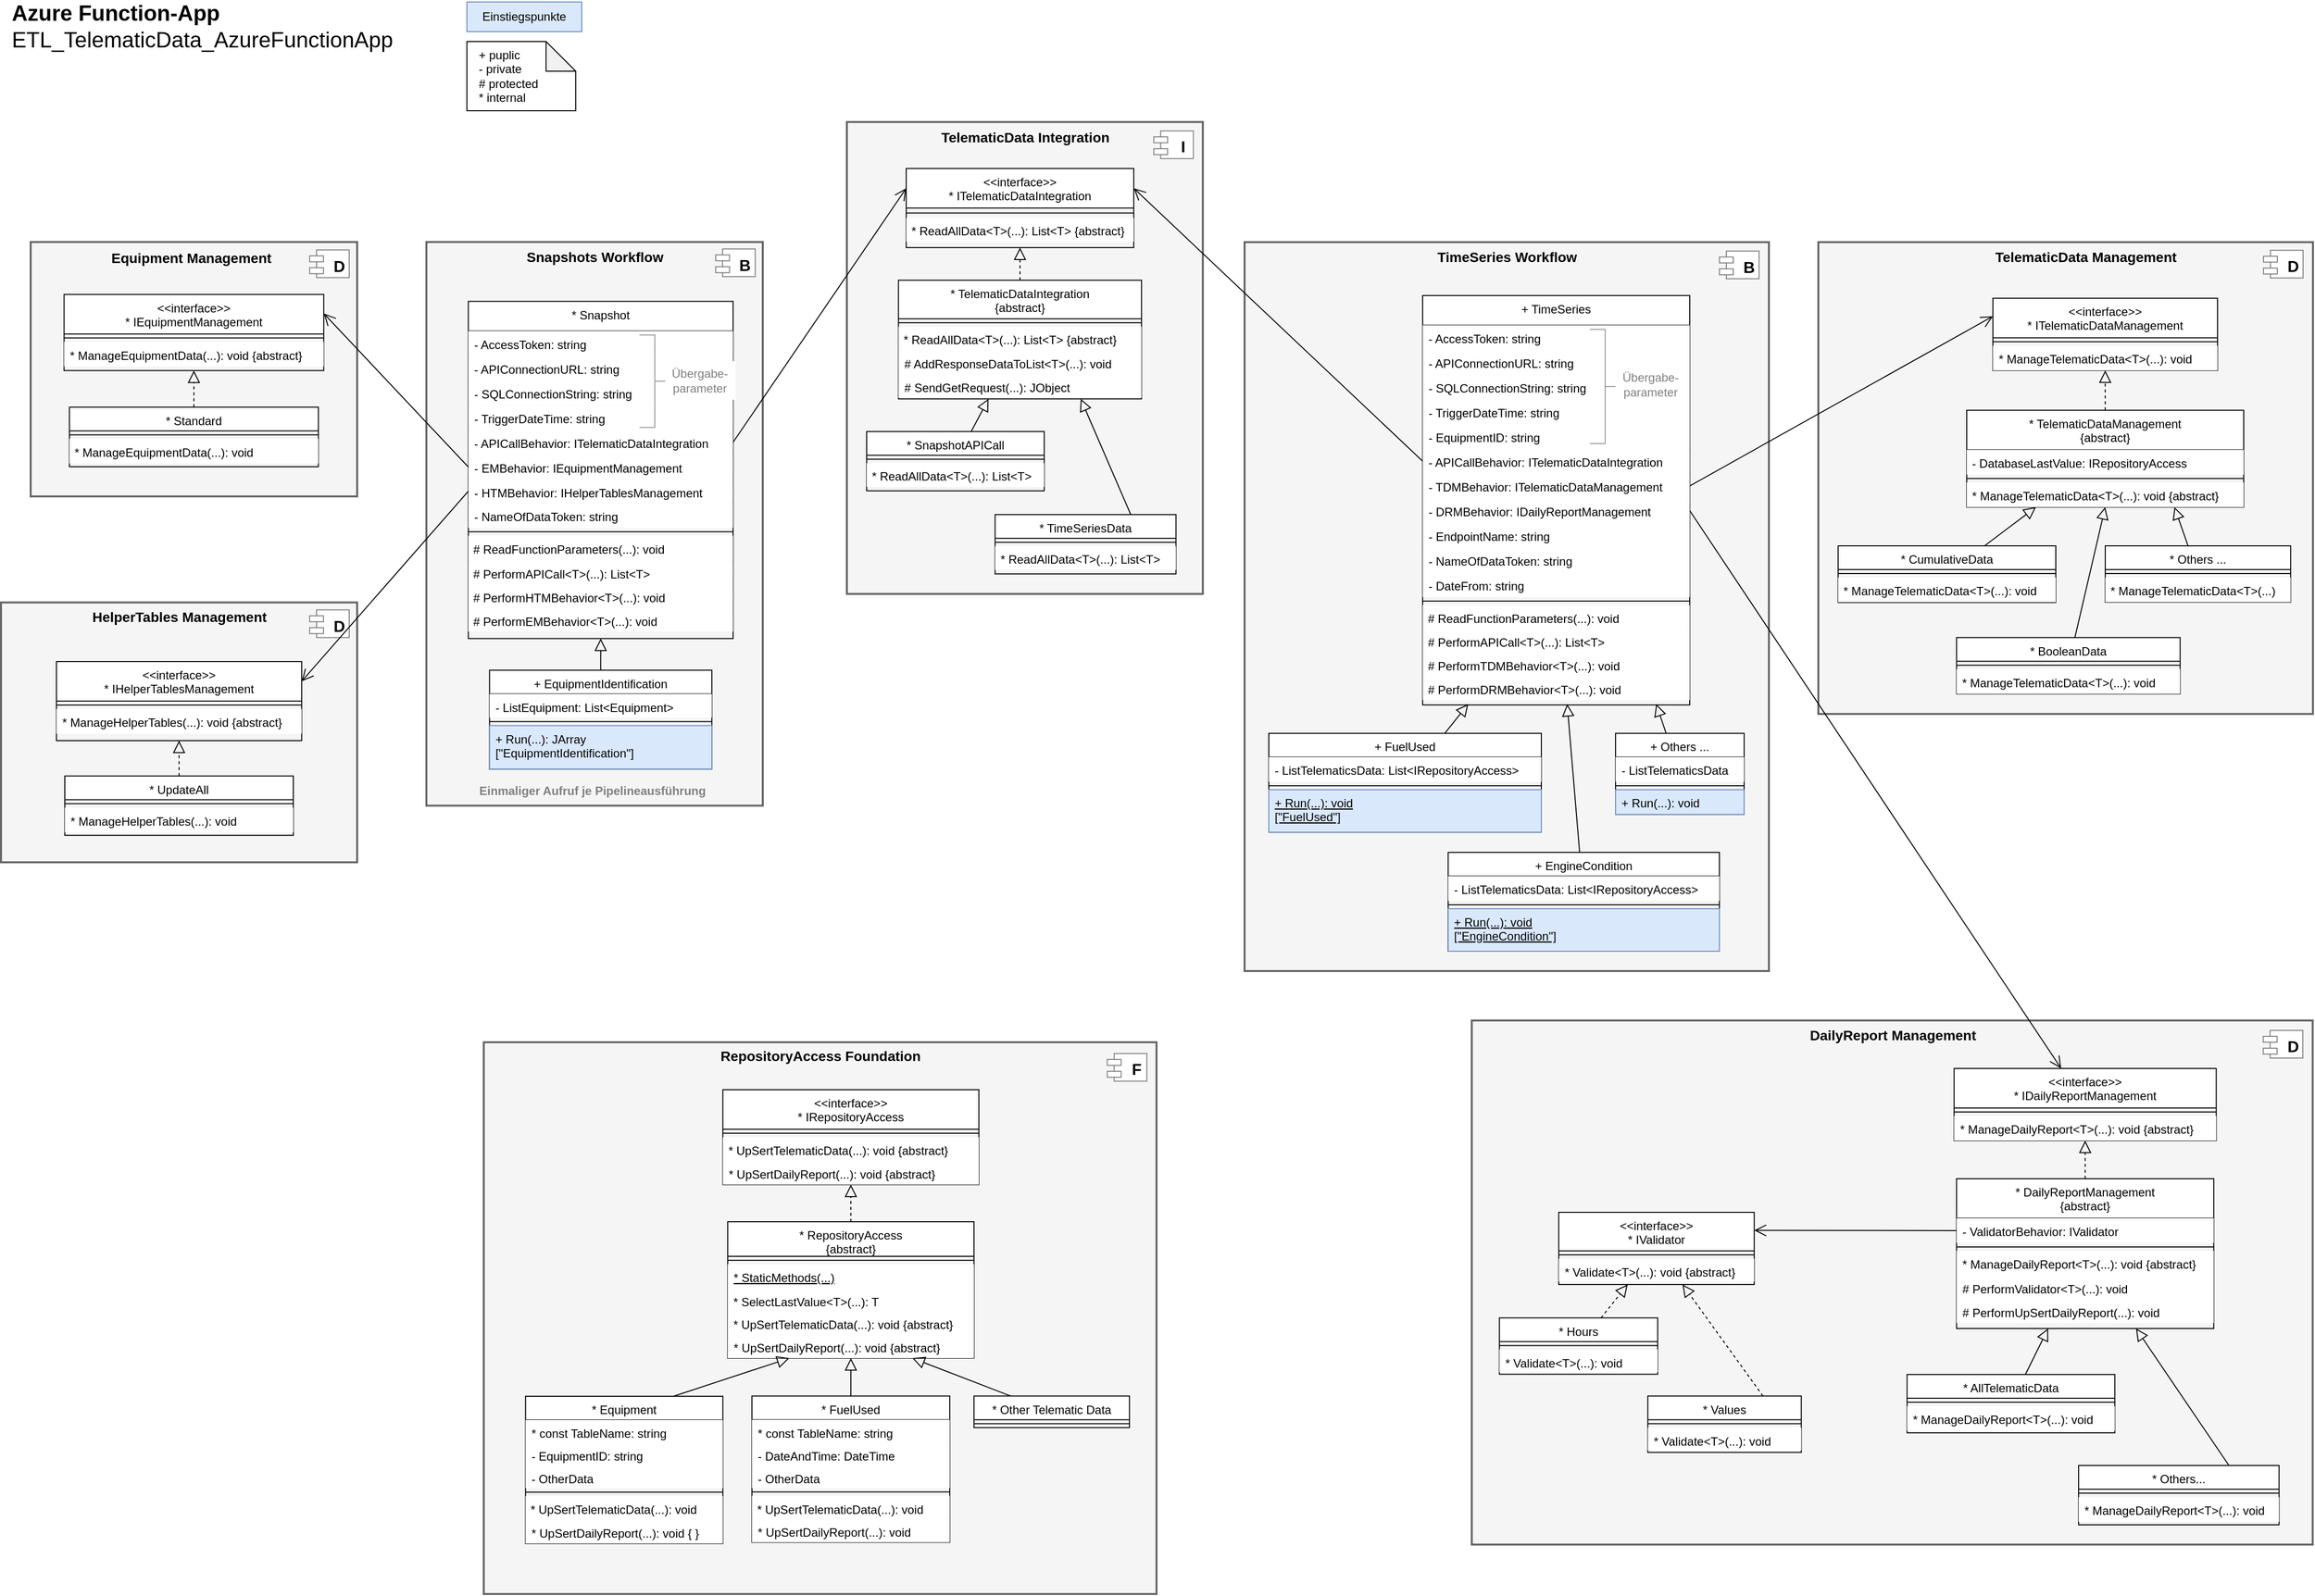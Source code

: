 <mxfile version="23.1.5" type="device">
  <diagram id="C5RBs43oDa-KdzZeNtuy" name="Page-1">
    <mxGraphModel dx="3772" dy="1663" grid="1" gridSize="10" guides="1" tooltips="1" connect="1" arrows="1" fold="1" page="1" pageScale="1" pageWidth="1169" pageHeight="827" math="0" shadow="0">
      <root>
        <mxCell id="WIyWlLk6GJQsqaUBKTNV-0" />
        <mxCell id="WIyWlLk6GJQsqaUBKTNV-1" parent="WIyWlLk6GJQsqaUBKTNV-0" />
        <mxCell id="gE1UHPuf3Wz9i4o6AJqW-61" value="" style="rounded=0;whiteSpace=wrap;html=1;strokeColor=#666666;strokeWidth=2;fillColor=#f5f5f5;fontColor=#333333;" parent="WIyWlLk6GJQsqaUBKTNV-1" vertex="1">
          <mxGeometry x="-500" y="-577.12" width="499.95" height="477.12" as="geometry" />
        </mxCell>
        <mxCell id="gE1UHPuf3Wz9i4o6AJqW-64" value="" style="rounded=0;whiteSpace=wrap;html=1;strokeColor=#666666;strokeWidth=2;fillColor=#f5f5f5;fontColor=#333333;" parent="WIyWlLk6GJQsqaUBKTNV-1" vertex="1">
          <mxGeometry x="-850.32" y="210" width="850" height="530" as="geometry" />
        </mxCell>
        <mxCell id="iLJk5mbWectUMXYaFQ-6-23" value="&lt;div&gt;+ puplic&lt;/div&gt;&lt;div&gt;- private&lt;/div&gt;&lt;div&gt;# protected&lt;/div&gt;&lt;div&gt;* internal&lt;br&gt;&lt;/div&gt;" style="shape=note;whiteSpace=wrap;html=1;backgroundOutline=1;darkOpacity=0.05;align=left;spacingLeft=10;" parent="WIyWlLk6GJQsqaUBKTNV-1" vertex="1">
          <mxGeometry x="-1866.06" y="-780" width="110" height="70" as="geometry" />
        </mxCell>
        <mxCell id="Vc8K5EFyPNVEoPAMN7gl-1" value="&lt;&lt;interface&gt;&gt;&#xa;* IDailyReportManagement" style="swimlane;fontStyle=0;align=center;verticalAlign=top;childLayout=stackLayout;horizontal=1;startSize=40;horizontalStack=0;resizeParent=1;resizeLast=0;collapsible=1;marginBottom=0;rounded=0;shadow=0;strokeWidth=1;" parent="WIyWlLk6GJQsqaUBKTNV-1" vertex="1">
          <mxGeometry x="-362.8" y="258.5" width="264.97" height="73" as="geometry">
            <mxRectangle x="130" y="380" width="160" height="26" as="alternateBounds" />
          </mxGeometry>
        </mxCell>
        <mxCell id="Vc8K5EFyPNVEoPAMN7gl-2" value="" style="line;html=1;strokeWidth=1;align=left;verticalAlign=middle;spacingTop=-1;spacingLeft=3;spacingRight=3;rotatable=0;labelPosition=right;points=[];portConstraint=eastwest;" parent="Vc8K5EFyPNVEoPAMN7gl-1" vertex="1">
          <mxGeometry y="40" width="264.97" height="8" as="geometry" />
        </mxCell>
        <mxCell id="Vc8K5EFyPNVEoPAMN7gl-3" value="* ManageDailyReport&lt;T&gt;(...): void {abstract}" style="text;align=left;verticalAlign=top;spacingLeft=4;spacingRight=4;overflow=hidden;rotatable=0;points=[[0,0.5],[1,0.5]];portConstraint=eastwest;fontStyle=0;fillColor=default;" parent="Vc8K5EFyPNVEoPAMN7gl-1" vertex="1">
          <mxGeometry y="48" width="264.97" height="25" as="geometry" />
        </mxCell>
        <mxCell id="Vc8K5EFyPNVEoPAMN7gl-4" value="* Others..." style="swimlane;fontStyle=0;align=center;verticalAlign=top;childLayout=stackLayout;horizontal=1;startSize=24;horizontalStack=0;resizeParent=1;resizeLast=0;collapsible=1;marginBottom=0;rounded=0;shadow=0;strokeWidth=1;" parent="WIyWlLk6GJQsqaUBKTNV-1" vertex="1">
          <mxGeometry x="-236.95" y="660" width="202.63" height="60" as="geometry">
            <mxRectangle x="130" y="380" width="160" height="26" as="alternateBounds" />
          </mxGeometry>
        </mxCell>
        <mxCell id="Vc8K5EFyPNVEoPAMN7gl-6" value="" style="line;html=1;strokeWidth=1;align=left;verticalAlign=middle;spacingTop=-1;spacingLeft=3;spacingRight=3;rotatable=0;labelPosition=right;points=[];portConstraint=eastwest;" parent="Vc8K5EFyPNVEoPAMN7gl-4" vertex="1">
          <mxGeometry y="24" width="202.63" height="8" as="geometry" />
        </mxCell>
        <mxCell id="Vc8K5EFyPNVEoPAMN7gl-16" value="* ManageDailyReport&lt;T&gt;(...): void" style="text;align=left;verticalAlign=top;spacingLeft=4;spacingRight=4;overflow=hidden;rotatable=0;points=[[0,0.5],[1,0.5]];portConstraint=eastwest;fontStyle=0;fillColor=default;" parent="Vc8K5EFyPNVEoPAMN7gl-4" vertex="1">
          <mxGeometry y="32" width="202.63" height="25" as="geometry" />
        </mxCell>
        <mxCell id="Vc8K5EFyPNVEoPAMN7gl-10" value="" style="endArrow=block;html=1;rounded=0;endFill=0;endSize=10;dashed=1;elbow=vertical;" parent="WIyWlLk6GJQsqaUBKTNV-1" source="Vc8K5EFyPNVEoPAMN7gl-11" target="Vc8K5EFyPNVEoPAMN7gl-1" edge="1">
          <mxGeometry width="50" height="50" relative="1" as="geometry">
            <mxPoint x="-375.44" y="553.5" as="sourcePoint" />
            <mxPoint x="-415.44" y="346.5" as="targetPoint" />
          </mxGeometry>
        </mxCell>
        <mxCell id="Vc8K5EFyPNVEoPAMN7gl-11" value="* DailyReportManagement&#xa;{abstract}" style="swimlane;fontStyle=0;align=center;verticalAlign=top;childLayout=stackLayout;horizontal=1;startSize=40;horizontalStack=0;resizeParent=1;resizeLast=0;collapsible=1;marginBottom=0;rounded=0;shadow=0;strokeWidth=1;" parent="WIyWlLk6GJQsqaUBKTNV-1" vertex="1">
          <mxGeometry x="-360.32" y="370" width="260" height="151.5" as="geometry">
            <mxRectangle x="130" y="380" width="160" height="26" as="alternateBounds" />
          </mxGeometry>
        </mxCell>
        <mxCell id="Vc8K5EFyPNVEoPAMN7gl-117" value="- ValidatorBehavior: IValidator" style="text;align=left;verticalAlign=top;spacingLeft=4;spacingRight=4;overflow=hidden;rotatable=0;points=[[0,0.5],[1,0.5]];portConstraint=eastwest;fontStyle=0;fillColor=default;" parent="Vc8K5EFyPNVEoPAMN7gl-11" vertex="1">
          <mxGeometry y="40" width="260" height="25" as="geometry" />
        </mxCell>
        <mxCell id="Vc8K5EFyPNVEoPAMN7gl-13" value="" style="line;html=1;strokeWidth=1;align=left;verticalAlign=middle;spacingTop=-1;spacingLeft=3;spacingRight=3;rotatable=0;labelPosition=right;points=[];portConstraint=eastwest;" parent="Vc8K5EFyPNVEoPAMN7gl-11" vertex="1">
          <mxGeometry y="65" width="260" height="8" as="geometry" />
        </mxCell>
        <mxCell id="Vc8K5EFyPNVEoPAMN7gl-80" value="* ManageDailyReport&lt;T&gt;(...): void {abstract}" style="text;align=left;verticalAlign=top;spacingLeft=4;spacingRight=4;overflow=hidden;rotatable=0;points=[[0,0.5],[1,0.5]];portConstraint=eastwest;fontStyle=0;fillColor=default;" parent="Vc8K5EFyPNVEoPAMN7gl-11" vertex="1">
          <mxGeometry y="73" width="260" height="25" as="geometry" />
        </mxCell>
        <mxCell id="lkbI6lujMXG_aIigIrUI-17" value="# PerformValidator&lt;T&gt;(...): void" style="text;align=left;verticalAlign=top;spacingLeft=4;spacingRight=4;overflow=hidden;rotatable=0;points=[[0,0.5],[1,0.5]];portConstraint=eastwest;fontStyle=0;fillColor=default;" parent="Vc8K5EFyPNVEoPAMN7gl-11" vertex="1">
          <mxGeometry y="98" width="260" height="24" as="geometry" />
        </mxCell>
        <mxCell id="lkbI6lujMXG_aIigIrUI-18" value="# PerformUpSertDailyReport(...): void" style="text;align=left;verticalAlign=top;spacingLeft=4;spacingRight=4;overflow=hidden;rotatable=0;points=[[0,0.5],[1,0.5]];portConstraint=eastwest;fontStyle=0;fillColor=default;" parent="Vc8K5EFyPNVEoPAMN7gl-11" vertex="1">
          <mxGeometry y="122" width="260" height="24" as="geometry" />
        </mxCell>
        <mxCell id="Vc8K5EFyPNVEoPAMN7gl-15" value="" style="endArrow=block;html=1;rounded=0;endFill=0;endSize=10;elbow=horizontal;" parent="WIyWlLk6GJQsqaUBKTNV-1" source="Vc8K5EFyPNVEoPAMN7gl-18" target="Vc8K5EFyPNVEoPAMN7gl-11" edge="1">
          <mxGeometry width="50" height="50" relative="1" as="geometry">
            <mxPoint x="-398.44" y="651.5" as="sourcePoint" />
            <mxPoint x="-338.44" y="574.5" as="targetPoint" />
          </mxGeometry>
        </mxCell>
        <mxCell id="Vc8K5EFyPNVEoPAMN7gl-18" value="* AllTelematicData" style="swimlane;fontStyle=0;align=center;verticalAlign=top;childLayout=stackLayout;horizontal=1;startSize=24;horizontalStack=0;resizeParent=1;resizeLast=0;collapsible=1;marginBottom=0;rounded=0;shadow=0;strokeWidth=1;" parent="WIyWlLk6GJQsqaUBKTNV-1" vertex="1">
          <mxGeometry x="-410.32" y="568" width="210" height="59" as="geometry">
            <mxRectangle x="130" y="380" width="160" height="26" as="alternateBounds" />
          </mxGeometry>
        </mxCell>
        <mxCell id="Vc8K5EFyPNVEoPAMN7gl-20" value="" style="line;html=1;strokeWidth=1;align=left;verticalAlign=middle;spacingTop=-1;spacingLeft=3;spacingRight=3;rotatable=0;labelPosition=right;points=[];portConstraint=eastwest;" parent="Vc8K5EFyPNVEoPAMN7gl-18" vertex="1">
          <mxGeometry y="24" width="210" height="8" as="geometry" />
        </mxCell>
        <mxCell id="Vc8K5EFyPNVEoPAMN7gl-21" value="* ManageDailyReport&lt;T&gt;(...): void" style="text;align=left;verticalAlign=top;spacingLeft=4;spacingRight=4;overflow=hidden;rotatable=0;points=[[0,0.5],[1,0.5]];portConstraint=eastwest;fontStyle=0;fillColor=default;" parent="Vc8K5EFyPNVEoPAMN7gl-18" vertex="1">
          <mxGeometry y="32" width="210" height="25" as="geometry" />
        </mxCell>
        <mxCell id="Vc8K5EFyPNVEoPAMN7gl-23" value="" style="endArrow=block;html=1;rounded=0;endFill=0;endSize=10;elbow=horizontal;exitX=0.75;exitY=0;exitDx=0;exitDy=0;" parent="WIyWlLk6GJQsqaUBKTNV-1" source="Vc8K5EFyPNVEoPAMN7gl-4" target="Vc8K5EFyPNVEoPAMN7gl-11" edge="1">
          <mxGeometry width="50" height="50" relative="1" as="geometry">
            <mxPoint x="595.69" y="455.5" as="sourcePoint" />
            <mxPoint x="-342.95" y="548.5" as="targetPoint" />
          </mxGeometry>
        </mxCell>
        <mxCell id="Vc8K5EFyPNVEoPAMN7gl-112" value="Einstiegspunkte" style="text;html=1;align=center;verticalAlign=middle;whiteSpace=wrap;rounded=0;fontSize=12;fontStyle=0;fillColor=#dae8fc;strokeColor=#6c8ebf;" parent="WIyWlLk6GJQsqaUBKTNV-1" vertex="1">
          <mxGeometry x="-1866.06" y="-820" width="116.06" height="30" as="geometry" />
        </mxCell>
        <mxCell id="Vc8K5EFyPNVEoPAMN7gl-118" value="&lt;&lt;interface&gt;&gt;&#xa;* IValidator" style="swimlane;fontStyle=0;align=center;verticalAlign=top;childLayout=stackLayout;horizontal=1;startSize=39;horizontalStack=0;resizeParent=1;resizeLast=0;collapsible=1;marginBottom=0;rounded=0;shadow=0;strokeWidth=1;" parent="WIyWlLk6GJQsqaUBKTNV-1" vertex="1">
          <mxGeometry x="-762.39" y="404" width="197.56" height="73" as="geometry">
            <mxRectangle x="130" y="380" width="160" height="26" as="alternateBounds" />
          </mxGeometry>
        </mxCell>
        <mxCell id="Vc8K5EFyPNVEoPAMN7gl-119" value="" style="line;html=1;strokeWidth=1;align=left;verticalAlign=middle;spacingTop=-1;spacingLeft=3;spacingRight=3;rotatable=0;labelPosition=right;points=[];portConstraint=eastwest;" parent="Vc8K5EFyPNVEoPAMN7gl-118" vertex="1">
          <mxGeometry y="39" width="197.56" height="8" as="geometry" />
        </mxCell>
        <mxCell id="Vc8K5EFyPNVEoPAMN7gl-120" value="* Validate&lt;T&gt;(...): void {abstract}" style="text;align=left;verticalAlign=top;spacingLeft=4;spacingRight=4;overflow=hidden;rotatable=0;points=[[0,0.5],[1,0.5]];portConstraint=eastwest;fontStyle=0;fillColor=default;" parent="Vc8K5EFyPNVEoPAMN7gl-118" vertex="1">
          <mxGeometry y="47" width="197.56" height="23" as="geometry" />
        </mxCell>
        <mxCell id="Vc8K5EFyPNVEoPAMN7gl-121" value="* Hours" style="swimlane;fontStyle=0;align=center;verticalAlign=top;childLayout=stackLayout;horizontal=1;startSize=24;horizontalStack=0;resizeParent=1;resizeLast=0;collapsible=1;marginBottom=0;rounded=0;shadow=0;strokeWidth=1;" parent="WIyWlLk6GJQsqaUBKTNV-1" vertex="1">
          <mxGeometry x="-822.39" y="510.75" width="160" height="57" as="geometry">
            <mxRectangle x="130" y="380" width="160" height="26" as="alternateBounds" />
          </mxGeometry>
        </mxCell>
        <mxCell id="Vc8K5EFyPNVEoPAMN7gl-122" value="" style="line;html=1;strokeWidth=1;align=left;verticalAlign=middle;spacingTop=-1;spacingLeft=3;spacingRight=3;rotatable=0;labelPosition=right;points=[];portConstraint=eastwest;" parent="Vc8K5EFyPNVEoPAMN7gl-121" vertex="1">
          <mxGeometry y="24" width="160" height="8" as="geometry" />
        </mxCell>
        <mxCell id="cdLhrll1uMz7AYDoc9vj-23" value="* Validate&lt;T&gt;(...): void" style="text;align=left;verticalAlign=top;spacingLeft=4;spacingRight=4;overflow=hidden;rotatable=0;points=[[0,0.5],[1,0.5]];portConstraint=eastwest;fontStyle=0;fillColor=default;" parent="Vc8K5EFyPNVEoPAMN7gl-121" vertex="1">
          <mxGeometry y="32" width="160" height="23" as="geometry" />
        </mxCell>
        <mxCell id="Vc8K5EFyPNVEoPAMN7gl-127" value="" style="endArrow=block;html=1;rounded=0;endFill=0;endSize=10;elbow=horizontal;dashed=1;" parent="WIyWlLk6GJQsqaUBKTNV-1" source="Vc8K5EFyPNVEoPAMN7gl-121" target="Vc8K5EFyPNVEoPAMN7gl-118" edge="1">
          <mxGeometry width="50" height="50" relative="1" as="geometry">
            <mxPoint x="-278.48" y="-199.25" as="sourcePoint" />
            <mxPoint x="-725.48" y="-304.25" as="targetPoint" />
          </mxGeometry>
        </mxCell>
        <mxCell id="Vc8K5EFyPNVEoPAMN7gl-128" value="* Values" style="swimlane;fontStyle=0;align=center;verticalAlign=top;childLayout=stackLayout;horizontal=1;startSize=24;horizontalStack=0;resizeParent=1;resizeLast=0;collapsible=1;marginBottom=0;rounded=0;shadow=0;strokeWidth=1;" parent="WIyWlLk6GJQsqaUBKTNV-1" vertex="1">
          <mxGeometry x="-672.37" y="589.75" width="155.13" height="57" as="geometry">
            <mxRectangle x="130" y="380" width="160" height="26" as="alternateBounds" />
          </mxGeometry>
        </mxCell>
        <mxCell id="Vc8K5EFyPNVEoPAMN7gl-129" value="" style="line;html=1;strokeWidth=1;align=left;verticalAlign=middle;spacingTop=-1;spacingLeft=3;spacingRight=3;rotatable=0;labelPosition=right;points=[];portConstraint=eastwest;" parent="Vc8K5EFyPNVEoPAMN7gl-128" vertex="1">
          <mxGeometry y="24" width="155.13" height="8" as="geometry" />
        </mxCell>
        <mxCell id="cdLhrll1uMz7AYDoc9vj-24" value="* Validate&lt;T&gt;(...): void" style="text;align=left;verticalAlign=top;spacingLeft=4;spacingRight=4;overflow=hidden;rotatable=0;points=[[0,0.5],[1,0.5]];portConstraint=eastwest;fontStyle=0;fillColor=default;" parent="Vc8K5EFyPNVEoPAMN7gl-128" vertex="1">
          <mxGeometry y="32" width="155.13" height="23" as="geometry" />
        </mxCell>
        <mxCell id="Vc8K5EFyPNVEoPAMN7gl-131" value="" style="endArrow=block;html=1;rounded=0;endFill=0;endSize=10;elbow=horizontal;dashed=1;exitX=0.75;exitY=0;exitDx=0;exitDy=0;" parent="WIyWlLk6GJQsqaUBKTNV-1" source="Vc8K5EFyPNVEoPAMN7gl-128" target="Vc8K5EFyPNVEoPAMN7gl-118" edge="1">
          <mxGeometry width="50" height="50" relative="1" as="geometry">
            <mxPoint x="-526.48" y="240.75" as="sourcePoint" />
            <mxPoint x="-620.11" y="217.25" as="targetPoint" />
          </mxGeometry>
        </mxCell>
        <mxCell id="gE1UHPuf3Wz9i4o6AJqW-65" value="DailyReport Management" style="text;strokeColor=none;fillColor=none;html=1;fontSize=14;fontStyle=1;verticalAlign=middle;align=center;fontColor=#000000;" parent="WIyWlLk6GJQsqaUBKTNV-1" vertex="1">
          <mxGeometry x="-850.32" y="210" width="850" height="30" as="geometry" />
        </mxCell>
        <mxCell id="gE1UHPuf3Wz9i4o6AJqW-8" value="" style="rounded=0;whiteSpace=wrap;html=1;strokeColor=#666666;strokeWidth=2;container=0;fillColor=#f5f5f5;fontColor=#333333;" parent="WIyWlLk6GJQsqaUBKTNV-1" vertex="1">
          <mxGeometry x="-1080" y="-577.12" width="530" height="737.12" as="geometry" />
        </mxCell>
        <mxCell id="0nikx_p26S03Rqr2ldTH-83" value="" style="endArrow=block;html=1;rounded=0;endFill=0;endSize=10;elbow=vertical;" parent="WIyWlLk6GJQsqaUBKTNV-1" source="0nikx_p26S03Rqr2ldTH-56" edge="1">
          <mxGeometry width="50" height="50" relative="1" as="geometry">
            <mxPoint x="-622.547" y="-67.62" as="sourcePoint" />
            <mxPoint x="-853.89" y="-110" as="targetPoint" />
          </mxGeometry>
        </mxCell>
        <mxCell id="Vc8K5EFyPNVEoPAMN7gl-103" value="" style="endArrow=block;html=1;rounded=0;endFill=0;endSize=10;elbow=vertical;" parent="WIyWlLk6GJQsqaUBKTNV-1" source="Vc8K5EFyPNVEoPAMN7gl-99" edge="1">
          <mxGeometry width="50" height="50" relative="1" as="geometry">
            <mxPoint x="-400.926" y="-46.62" as="sourcePoint" />
            <mxPoint x="-663.89" y="-110" as="targetPoint" />
          </mxGeometry>
        </mxCell>
        <mxCell id="gE1UHPuf3Wz9i4o6AJqW-7" value="&lt;div style=&quot;&quot;&gt;&lt;font style=&quot;font-size: 14px;&quot;&gt;Time&lt;/font&gt;&lt;font style=&quot;font-size: 14px;&quot;&gt;Serie&lt;/font&gt;&lt;font style=&quot;font-size: 14px;&quot;&gt;s Workflow&lt;/font&gt;&lt;/div&gt;" style="text;strokeColor=none;fillColor=none;html=1;fontSize=14;fontStyle=1;verticalAlign=middle;align=center;fontColor=#000000;container=0;" parent="WIyWlLk6GJQsqaUBKTNV-1" vertex="1">
          <mxGeometry x="-1080.0" y="-577.12" width="530" height="31" as="geometry" />
        </mxCell>
        <mxCell id="gE1UHPuf3Wz9i4o6AJqW-73" value="" style="endArrow=open;html=1;rounded=0;endFill=0;endSize=10;exitX=1;exitY=0.5;exitDx=0;exitDy=0;entryX=0;entryY=0.25;entryDx=0;entryDy=0;" parent="WIyWlLk6GJQsqaUBKTNV-1" source="0nikx_p26S03Rqr2ldTH-88" target="0nikx_p26S03Rqr2ldTH-151" edge="1">
          <mxGeometry width="50" height="50" relative="1" as="geometry">
            <mxPoint x="-1925.11" y="-45.87" as="sourcePoint" />
            <mxPoint x="-1439.11" y="398.13" as="targetPoint" />
          </mxGeometry>
        </mxCell>
        <mxCell id="gE1UHPuf3Wz9i4o6AJqW-85" value="" style="endArrow=open;html=1;rounded=0;endFill=0;endSize=10;exitX=0;exitY=0.5;exitDx=0;exitDy=0;entryX=1;entryY=0.25;entryDx=0;entryDy=0;" parent="WIyWlLk6GJQsqaUBKTNV-1" source="Vc8K5EFyPNVEoPAMN7gl-117" target="Vc8K5EFyPNVEoPAMN7gl-118" edge="1">
          <mxGeometry width="50" height="50" relative="1" as="geometry">
            <mxPoint x="-115.32" y="-14.5" as="sourcePoint" />
            <mxPoint x="-204.32" y="268.5" as="targetPoint" />
          </mxGeometry>
        </mxCell>
        <mxCell id="Vc8K5EFyPNVEoPAMN7gl-99" value="+ Others ..." style="swimlane;fontStyle=0;align=center;verticalAlign=top;childLayout=stackLayout;horizontal=1;startSize=24;horizontalStack=0;resizeParent=1;resizeLast=0;collapsible=1;marginBottom=0;rounded=0;shadow=0;strokeWidth=1;container=1;" parent="WIyWlLk6GJQsqaUBKTNV-1" vertex="1">
          <mxGeometry x="-705" y="-80.37" width="129.98" height="82" as="geometry">
            <mxRectangle x="130" y="380" width="160" height="26" as="alternateBounds" />
          </mxGeometry>
        </mxCell>
        <mxCell id="lkbI6lujMXG_aIigIrUI-13" value="- ListTelematicsData" style="text;align=left;verticalAlign=top;spacingLeft=4;spacingRight=4;overflow=hidden;rotatable=1;points=[[0,0.5],[1,0.5]];portConstraint=eastwest;fontStyle=0;container=0;movable=1;resizable=1;deletable=1;editable=1;locked=0;connectable=1;fillColor=default;fontSize=12;" parent="Vc8K5EFyPNVEoPAMN7gl-99" vertex="1">
          <mxGeometry y="24" width="129.98" height="25" as="geometry" />
        </mxCell>
        <mxCell id="Vc8K5EFyPNVEoPAMN7gl-100" value="" style="line;html=1;strokeWidth=1;align=left;verticalAlign=middle;spacingTop=-1;spacingLeft=3;spacingRight=3;rotatable=0;labelPosition=right;points=[];portConstraint=eastwest;container=0;" parent="Vc8K5EFyPNVEoPAMN7gl-99" vertex="1">
          <mxGeometry y="49" width="129.98" height="8" as="geometry" />
        </mxCell>
        <mxCell id="Vc8K5EFyPNVEoPAMN7gl-106" value="+ Run(...): void" style="text;align=left;verticalAlign=top;spacingLeft=4;spacingRight=4;overflow=hidden;rotatable=0;points=[[0,0.5],[1,0.5]];portConstraint=eastwest;fontStyle=0;fillColor=#dae8fc;strokeColor=#6c8ebf;container=0;" parent="Vc8K5EFyPNVEoPAMN7gl-99" vertex="1">
          <mxGeometry y="57" width="129.98" height="25" as="geometry" />
        </mxCell>
        <mxCell id="0nikx_p26S03Rqr2ldTH-44" value="+ TimeSeries" style="swimlane;fontStyle=0;align=center;verticalAlign=top;childLayout=stackLayout;horizontal=1;startSize=30;horizontalStack=0;resizeParent=1;resizeLast=0;collapsible=1;marginBottom=0;rounded=0;shadow=0;strokeWidth=1;container=0;movable=1;resizable=1;rotatable=1;deletable=1;editable=1;locked=0;connectable=1;" parent="WIyWlLk6GJQsqaUBKTNV-1" vertex="1">
          <mxGeometry x="-900" y="-523.12" width="270" height="414" as="geometry">
            <mxRectangle x="130" y="380" width="160" height="26" as="alternateBounds" />
          </mxGeometry>
        </mxCell>
        <mxCell id="lkbI6lujMXG_aIigIrUI-6" value="- AccessToken: string" style="text;align=left;verticalAlign=top;spacingLeft=4;spacingRight=4;overflow=hidden;rotatable=0;points=[[0,0.5],[1,0.5]];portConstraint=eastwest;fontStyle=0;container=0;fillColor=default;" parent="0nikx_p26S03Rqr2ldTH-44" vertex="1">
          <mxGeometry y="30" width="270" height="25" as="geometry" />
        </mxCell>
        <mxCell id="lkbI6lujMXG_aIigIrUI-7" value="- APIConnectionURL: string" style="text;align=left;verticalAlign=top;spacingLeft=4;spacingRight=4;overflow=hidden;rotatable=0;points=[[0,0.5],[1,0.5]];portConstraint=eastwest;fontStyle=0;container=0;fillColor=default;" parent="0nikx_p26S03Rqr2ldTH-44" vertex="1">
          <mxGeometry y="55" width="270" height="25" as="geometry" />
        </mxCell>
        <mxCell id="lkbI6lujMXG_aIigIrUI-8" value="- SQLConnectionString: string" style="text;align=left;verticalAlign=top;spacingLeft=4;spacingRight=4;overflow=hidden;rotatable=0;points=[[0,0.5],[1,0.5]];portConstraint=eastwest;fontStyle=0;container=0;fillColor=default;" parent="0nikx_p26S03Rqr2ldTH-44" vertex="1">
          <mxGeometry y="80" width="270" height="25" as="geometry" />
        </mxCell>
        <mxCell id="lkbI6lujMXG_aIigIrUI-9" value="- TriggerDateTime: string" style="text;align=left;verticalAlign=top;spacingLeft=4;spacingRight=4;overflow=hidden;rotatable=0;points=[[0,0.5],[1,0.5]];portConstraint=eastwest;fontStyle=0;container=0;fillColor=default;" parent="0nikx_p26S03Rqr2ldTH-44" vertex="1">
          <mxGeometry y="105" width="270" height="25" as="geometry" />
        </mxCell>
        <mxCell id="0nikx_p26S03Rqr2ldTH-139" value="- EquipmentID: string" style="text;align=left;verticalAlign=top;spacingLeft=4;spacingRight=4;overflow=hidden;rotatable=1;points=[[0,0.5],[1,0.5]];portConstraint=eastwest;fontStyle=0;container=0;movable=1;resizable=1;deletable=1;editable=1;locked=0;connectable=1;fillColor=default;" parent="0nikx_p26S03Rqr2ldTH-44" vertex="1">
          <mxGeometry y="130" width="270" height="25" as="geometry" />
        </mxCell>
        <mxCell id="0nikx_p26S03Rqr2ldTH-45" value="- APICallBehavior: ITelematicDataIntegration" style="text;align=left;verticalAlign=top;spacingLeft=4;spacingRight=4;overflow=hidden;rotatable=1;points=[[0,0.5],[1,0.5]];portConstraint=eastwest;fontStyle=0;container=0;movable=1;resizable=1;deletable=1;editable=1;locked=0;connectable=1;fillColor=default;" parent="0nikx_p26S03Rqr2ldTH-44" vertex="1">
          <mxGeometry y="155" width="270" height="25" as="geometry" />
        </mxCell>
        <mxCell id="0nikx_p26S03Rqr2ldTH-88" value="- TDMBehavior: ITelematicDataManagement" style="text;align=left;verticalAlign=top;spacingLeft=4;spacingRight=4;overflow=hidden;rotatable=1;points=[[0,0.5],[1,0.5]];portConstraint=eastwest;fontStyle=0;container=0;movable=1;resizable=1;deletable=1;editable=1;locked=0;connectable=1;fillColor=default;" parent="0nikx_p26S03Rqr2ldTH-44" vertex="1">
          <mxGeometry y="180" width="270" height="25" as="geometry" />
        </mxCell>
        <mxCell id="0nikx_p26S03Rqr2ldTH-89" value="- DRMBehavior: IDailyReportManagement" style="text;align=left;verticalAlign=top;spacingLeft=4;spacingRight=4;overflow=hidden;rotatable=1;points=[[0,0.5],[1,0.5]];portConstraint=eastwest;fontStyle=0;container=0;movable=1;resizable=1;deletable=1;editable=1;locked=0;connectable=1;fillColor=default;" parent="0nikx_p26S03Rqr2ldTH-44" vertex="1">
          <mxGeometry y="205" width="270" height="25" as="geometry" />
        </mxCell>
        <mxCell id="0nikx_p26S03Rqr2ldTH-140" value="- EndpointName: string" style="text;align=left;verticalAlign=top;spacingLeft=4;spacingRight=4;overflow=hidden;rotatable=1;points=[[0,0.5],[1,0.5]];portConstraint=eastwest;fontStyle=0;container=0;movable=1;resizable=1;deletable=1;editable=1;locked=0;connectable=1;fillColor=default;" parent="0nikx_p26S03Rqr2ldTH-44" vertex="1">
          <mxGeometry y="230" width="270" height="25" as="geometry" />
        </mxCell>
        <mxCell id="0nikx_p26S03Rqr2ldTH-46" value="- NameOfDataToken: string" style="text;align=left;verticalAlign=top;spacingLeft=4;spacingRight=4;overflow=hidden;rotatable=1;points=[[0,0.5],[1,0.5]];portConstraint=eastwest;fontStyle=0;container=0;movable=1;resizable=1;deletable=1;editable=1;locked=0;connectable=1;fillColor=default;" parent="0nikx_p26S03Rqr2ldTH-44" vertex="1">
          <mxGeometry y="255" width="270" height="25" as="geometry" />
        </mxCell>
        <mxCell id="0nikx_p26S03Rqr2ldTH-63" value="- DateFrom: string" style="text;align=left;verticalAlign=top;spacingLeft=4;spacingRight=4;overflow=hidden;rotatable=1;points=[[0,0.5],[1,0.5]];portConstraint=eastwest;fontStyle=0;container=0;movable=1;resizable=1;deletable=1;editable=1;locked=0;connectable=1;fillColor=default;" parent="0nikx_p26S03Rqr2ldTH-44" vertex="1">
          <mxGeometry y="280" width="270" height="25" as="geometry" />
        </mxCell>
        <mxCell id="0nikx_p26S03Rqr2ldTH-51" value="" style="line;html=1;strokeWidth=1;align=left;verticalAlign=middle;spacingTop=-1;spacingLeft=3;spacingRight=3;rotatable=1;labelPosition=right;points=[];portConstraint=eastwest;container=0;movable=1;resizable=1;deletable=1;editable=1;locked=0;connectable=1;" parent="0nikx_p26S03Rqr2ldTH-44" vertex="1">
          <mxGeometry y="305" width="270" height="8" as="geometry" />
        </mxCell>
        <mxCell id="0nikx_p26S03Rqr2ldTH-52" value="&amp;nbsp;# ReadFunctionParameters(...): void" style="text;whiteSpace=wrap;html=1;container=0;movable=1;resizable=1;rotatable=1;deletable=1;editable=1;locked=0;connectable=1;fillColor=default;" parent="0nikx_p26S03Rqr2ldTH-44" vertex="1">
          <mxGeometry y="313" width="270" height="24" as="geometry" />
        </mxCell>
        <mxCell id="WGa1z35rx9LFmZII8yUq-1" value="&amp;nbsp;# PerformAPICall&amp;lt;T&amp;gt;(...): List&amp;lt;T&amp;gt;" style="text;whiteSpace=wrap;html=1;container=0;fillColor=default;" parent="0nikx_p26S03Rqr2ldTH-44" vertex="1">
          <mxGeometry y="337" width="270" height="24" as="geometry" />
        </mxCell>
        <mxCell id="WGa1z35rx9LFmZII8yUq-3" value="&amp;nbsp;# PerformTDMBehavior&amp;lt;T&amp;gt;(...): void" style="text;whiteSpace=wrap;html=1;container=0;fillColor=default;" parent="0nikx_p26S03Rqr2ldTH-44" vertex="1">
          <mxGeometry y="361" width="270" height="24" as="geometry" />
        </mxCell>
        <mxCell id="WGa1z35rx9LFmZII8yUq-2" value="&amp;nbsp;# PerformDRMBehavior&amp;lt;T&amp;gt;(...): void" style="text;whiteSpace=wrap;html=1;container=0;fillColor=default;" parent="0nikx_p26S03Rqr2ldTH-44" vertex="1">
          <mxGeometry y="385" width="270" height="24" as="geometry" />
        </mxCell>
        <mxCell id="gE1UHPuf3Wz9i4o6AJqW-4" value="" style="rounded=0;whiteSpace=wrap;html=1;fontColor=#333333;strokeColor=#666666;strokeWidth=2;fillColor=#f5f5f5;" parent="WIyWlLk6GJQsqaUBKTNV-1" vertex="1">
          <mxGeometry x="-1481.98" y="-698.62" width="359.81" height="477.25" as="geometry" />
        </mxCell>
        <mxCell id="w3nSRxxRUuNRqhBMiIj4-15" value="* TelematicDataIntegration&#xa;{abstract}" style="swimlane;fontStyle=0;align=center;verticalAlign=top;childLayout=stackLayout;horizontal=1;startSize=39;horizontalStack=0;resizeParent=1;resizeLast=0;collapsible=1;marginBottom=0;rounded=0;shadow=0;strokeWidth=1;fillStyle=solid;fillColor=#FFFFFF;" parent="WIyWlLk6GJQsqaUBKTNV-1" vertex="1">
          <mxGeometry x="-1429.82" y="-538.62" width="245.66" height="120" as="geometry">
            <mxRectangle x="130" y="380" width="160" height="26" as="alternateBounds" />
          </mxGeometry>
        </mxCell>
        <mxCell id="w3nSRxxRUuNRqhBMiIj4-16" value="" style="line;html=1;strokeWidth=1;align=left;verticalAlign=middle;spacingTop=-1;spacingLeft=3;spacingRight=3;rotatable=0;labelPosition=right;points=[];portConstraint=eastwest;" parent="w3nSRxxRUuNRqhBMiIj4-15" vertex="1">
          <mxGeometry y="39" width="245.66" height="8" as="geometry" />
        </mxCell>
        <mxCell id="fM1EUI45lHuSEFD844UD-9" value="&amp;nbsp;* ReadAllData&amp;lt;T&amp;gt;(...): List&amp;lt;T&amp;gt; {abstract}" style="text;whiteSpace=wrap;html=1;fillColor=default;" parent="w3nSRxxRUuNRqhBMiIj4-15" vertex="1">
          <mxGeometry y="47" width="245.66" height="24" as="geometry" />
        </mxCell>
        <mxCell id="fM1EUI45lHuSEFD844UD-12" value="# AddResponseDataToList&lt;T&gt;(...): void" style="text;align=left;verticalAlign=top;spacingLeft=4;spacingRight=4;overflow=hidden;rotatable=0;points=[[0,0.5],[1,0.5]];portConstraint=eastwest;fontStyle=0;fillColor=default;" parent="w3nSRxxRUuNRqhBMiIj4-15" vertex="1">
          <mxGeometry y="71" width="245.66" height="24" as="geometry" />
        </mxCell>
        <mxCell id="fM1EUI45lHuSEFD844UD-10" value="# SendGetRequest(...): JObject" style="text;align=left;verticalAlign=top;spacingLeft=4;spacingRight=4;overflow=hidden;rotatable=0;points=[[0,0.5],[1,0.5]];portConstraint=eastwest;fontStyle=0;fillColor=default;" parent="w3nSRxxRUuNRqhBMiIj4-15" vertex="1">
          <mxGeometry y="95" width="245.66" height="24" as="geometry" />
        </mxCell>
        <mxCell id="w3nSRxxRUuNRqhBMiIj4-23" value="" style="endArrow=block;html=1;rounded=0;endFill=0;endSize=10;elbow=horizontal;" parent="WIyWlLk6GJQsqaUBKTNV-1" source="w3nSRxxRUuNRqhBMiIj4-20" target="w3nSRxxRUuNRqhBMiIj4-15" edge="1">
          <mxGeometry width="50" height="50" relative="1" as="geometry">
            <mxPoint x="-552.53" y="-402.37" as="sourcePoint" />
            <mxPoint x="-129.53" y="-462.37" as="targetPoint" />
          </mxGeometry>
        </mxCell>
        <mxCell id="w3nSRxxRUuNRqhBMiIj4-50" value="* TimeSeriesData" style="swimlane;fontStyle=0;align=center;verticalAlign=top;childLayout=stackLayout;horizontal=1;startSize=24;horizontalStack=0;resizeParent=1;resizeLast=0;collapsible=1;marginBottom=0;rounded=0;shadow=0;strokeWidth=1;" parent="WIyWlLk6GJQsqaUBKTNV-1" vertex="1">
          <mxGeometry x="-1332.17" y="-301.62" width="182.87" height="60" as="geometry">
            <mxRectangle x="130" y="380" width="160" height="26" as="alternateBounds" />
          </mxGeometry>
        </mxCell>
        <mxCell id="w3nSRxxRUuNRqhBMiIj4-51" value="" style="line;html=1;strokeWidth=1;align=left;verticalAlign=middle;spacingTop=-1;spacingLeft=3;spacingRight=3;rotatable=0;labelPosition=right;points=[];portConstraint=eastwest;" parent="w3nSRxxRUuNRqhBMiIj4-50" vertex="1">
          <mxGeometry y="24" width="182.87" height="8" as="geometry" />
        </mxCell>
        <mxCell id="fM1EUI45lHuSEFD844UD-14" value="&amp;nbsp;*&amp;nbsp;ReadAllData&amp;lt;T&amp;gt;(...): List&amp;lt;T&amp;gt;" style="text;whiteSpace=wrap;html=1;fillColor=default;" parent="w3nSRxxRUuNRqhBMiIj4-50" vertex="1">
          <mxGeometry y="32" width="182.87" height="24" as="geometry" />
        </mxCell>
        <mxCell id="w3nSRxxRUuNRqhBMiIj4-74" value="&lt;&lt;interface&gt;&gt;&#xa;* ITelematicDataIntegration" style="swimlane;fontStyle=0;align=center;verticalAlign=top;childLayout=stackLayout;horizontal=1;startSize=40;horizontalStack=0;resizeParent=1;resizeLast=0;collapsible=1;marginBottom=0;rounded=0;shadow=0;strokeWidth=1;fillStyle=solid;fillColor=#FFFFFF;" parent="WIyWlLk6GJQsqaUBKTNV-1" vertex="1">
          <mxGeometry x="-1421.99" y="-651.62" width="230" height="80" as="geometry">
            <mxRectangle x="130" y="380" width="160" height="26" as="alternateBounds" />
          </mxGeometry>
        </mxCell>
        <mxCell id="w3nSRxxRUuNRqhBMiIj4-75" value="" style="line;html=1;strokeWidth=1;align=left;verticalAlign=middle;spacingTop=-1;spacingLeft=3;spacingRight=3;rotatable=0;labelPosition=right;points=[];portConstraint=eastwest;fillColor=default;" parent="w3nSRxxRUuNRqhBMiIj4-74" vertex="1">
          <mxGeometry y="40" width="230" height="10" as="geometry" />
        </mxCell>
        <mxCell id="lkbI6lujMXG_aIigIrUI-3" value="&amp;nbsp;* ReadAllData&amp;lt;T&amp;gt;(...): List&amp;lt;T&amp;gt; {abstract}" style="text;whiteSpace=wrap;html=1;fillColor=default;" parent="w3nSRxxRUuNRqhBMiIj4-74" vertex="1">
          <mxGeometry y="50" width="230" height="24" as="geometry" />
        </mxCell>
        <mxCell id="0nikx_p26S03Rqr2ldTH-93" value="" style="endArrow=block;html=1;rounded=0;endFill=0;endSize=10;exitX=0.75;exitY=0;exitDx=0;exitDy=0;entryX=0.75;entryY=1;entryDx=0;entryDy=0;" parent="WIyWlLk6GJQsqaUBKTNV-1" source="w3nSRxxRUuNRqhBMiIj4-50" target="w3nSRxxRUuNRqhBMiIj4-15" edge="1">
          <mxGeometry width="50" height="50" relative="1" as="geometry">
            <mxPoint x="-299.53" y="-324.37" as="sourcePoint" />
            <mxPoint x="-1221.98" y="-385.62" as="targetPoint" />
            <Array as="points" />
          </mxGeometry>
        </mxCell>
        <mxCell id="w3nSRxxRUuNRqhBMiIj4-20" value="* SnapshotAPICall" style="swimlane;fontStyle=0;align=center;verticalAlign=top;childLayout=stackLayout;horizontal=1;startSize=24;horizontalStack=0;resizeParent=1;resizeLast=0;collapsible=1;marginBottom=0;rounded=0;shadow=0;strokeWidth=1;" parent="WIyWlLk6GJQsqaUBKTNV-1" vertex="1">
          <mxGeometry x="-1461.98" y="-385.62" width="179.5" height="60" as="geometry">
            <mxRectangle x="130" y="380" width="160" height="26" as="alternateBounds" />
          </mxGeometry>
        </mxCell>
        <mxCell id="w3nSRxxRUuNRqhBMiIj4-21" value="" style="line;html=1;strokeWidth=1;align=left;verticalAlign=middle;spacingTop=-1;spacingLeft=3;spacingRight=3;rotatable=0;labelPosition=right;points=[];portConstraint=eastwest;" parent="w3nSRxxRUuNRqhBMiIj4-20" vertex="1">
          <mxGeometry y="24" width="179.5" height="8" as="geometry" />
        </mxCell>
        <mxCell id="fM1EUI45lHuSEFD844UD-13" value="&amp;nbsp;*&amp;nbsp;ReadAllData&amp;lt;T&amp;gt;(...): List&amp;lt;T&amp;gt;" style="text;whiteSpace=wrap;html=1;fillColor=default;" parent="w3nSRxxRUuNRqhBMiIj4-20" vertex="1">
          <mxGeometry y="32" width="179.5" height="24" as="geometry" />
        </mxCell>
        <mxCell id="0nikx_p26S03Rqr2ldTH-94" value="" style="endArrow=block;html=1;rounded=0;endFill=0;endSize=10;dashed=1;elbow=horizontal;" parent="WIyWlLk6GJQsqaUBKTNV-1" source="w3nSRxxRUuNRqhBMiIj4-15" target="w3nSRxxRUuNRqhBMiIj4-74" edge="1">
          <mxGeometry width="50" height="50" relative="1" as="geometry">
            <mxPoint x="-809.03" y="-430.87" as="sourcePoint" />
            <mxPoint x="-929.03" y="-600.87" as="targetPoint" />
          </mxGeometry>
        </mxCell>
        <mxCell id="gE1UHPuf3Wz9i4o6AJqW-3" value="TelematicData Integration" style="text;strokeColor=none;fillColor=none;html=1;fontSize=14;fontStyle=1;verticalAlign=middle;align=center;fontColor=#000000;" parent="WIyWlLk6GJQsqaUBKTNV-1" vertex="1">
          <mxGeometry x="-1481.79" y="-697.62" width="359.62" height="30" as="geometry" />
        </mxCell>
        <mxCell id="gE1UHPuf3Wz9i4o6AJqW-70" value="" style="endArrow=open;html=1;rounded=0;endFill=0;endSize=10;exitX=0;exitY=0.5;exitDx=0;exitDy=0;entryX=1;entryY=0.25;entryDx=0;entryDy=0;" parent="WIyWlLk6GJQsqaUBKTNV-1" source="0nikx_p26S03Rqr2ldTH-45" target="w3nSRxxRUuNRqhBMiIj4-74" edge="1">
          <mxGeometry width="50" height="50" relative="1" as="geometry">
            <mxPoint x="-582.277" y="-147.62" as="sourcePoint" />
            <mxPoint x="-2173.12" y="-648.62" as="targetPoint" />
          </mxGeometry>
        </mxCell>
        <mxCell id="gE1UHPuf3Wz9i4o6AJqW-59" value="" style="rounded=0;whiteSpace=wrap;html=1;strokeColor=#666666;strokeWidth=2;container=0;fillColor=#f5f5f5;fontColor=#333333;" parent="WIyWlLk6GJQsqaUBKTNV-1" vertex="1">
          <mxGeometry x="-2307" y="-577.25" width="330" height="257.25" as="geometry" />
        </mxCell>
        <mxCell id="0nikx_p26S03Rqr2ldTH-126" value="&lt;&lt;interface&gt;&gt;&#xa;* IEquipmentManagement" style="swimlane;fontStyle=0;align=center;verticalAlign=top;childLayout=stackLayout;horizontal=1;startSize=40;horizontalStack=0;resizeParent=1;resizeLast=0;collapsible=1;marginBottom=0;rounded=0;shadow=0;strokeWidth=1;container=0;" parent="WIyWlLk6GJQsqaUBKTNV-1" vertex="1">
          <mxGeometry x="-2273.25" y="-524.25" width="262.5" height="77" as="geometry">
            <mxRectangle x="130" y="380" width="160" height="26" as="alternateBounds" />
          </mxGeometry>
        </mxCell>
        <mxCell id="0nikx_p26S03Rqr2ldTH-127" value="" style="line;html=1;strokeWidth=1;align=left;verticalAlign=middle;spacingTop=-1;spacingLeft=3;spacingRight=3;rotatable=0;labelPosition=right;points=[];portConstraint=eastwest;container=0;" parent="0nikx_p26S03Rqr2ldTH-126" vertex="1">
          <mxGeometry y="40" width="262.5" height="8" as="geometry" />
        </mxCell>
        <mxCell id="0nikx_p26S03Rqr2ldTH-128" value="* ManageEquipmentData(...): void {abstract}" style="text;align=left;verticalAlign=top;spacingLeft=4;spacingRight=4;overflow=hidden;rotatable=0;points=[[0,0.5],[1,0.5]];portConstraint=eastwest;fontStyle=0;container=0;fillColor=default;" parent="0nikx_p26S03Rqr2ldTH-126" vertex="1">
          <mxGeometry y="48" width="262.5" height="25" as="geometry" />
        </mxCell>
        <mxCell id="0nikx_p26S03Rqr2ldTH-134" value="* Standard" style="swimlane;fontStyle=0;align=center;verticalAlign=top;childLayout=stackLayout;horizontal=1;startSize=24;horizontalStack=0;resizeParent=1;resizeLast=0;collapsible=1;marginBottom=0;rounded=0;shadow=0;strokeWidth=1;container=0;" parent="WIyWlLk6GJQsqaUBKTNV-1" vertex="1">
          <mxGeometry x="-2267.81" y="-410.25" width="251.62" height="60.25" as="geometry">
            <mxRectangle x="130" y="380" width="160" height="26" as="alternateBounds" />
          </mxGeometry>
        </mxCell>
        <mxCell id="0nikx_p26S03Rqr2ldTH-135" value="" style="line;html=1;strokeWidth=1;align=left;verticalAlign=middle;spacingTop=-1;spacingLeft=3;spacingRight=3;rotatable=0;labelPosition=right;points=[];portConstraint=eastwest;container=0;" parent="0nikx_p26S03Rqr2ldTH-134" vertex="1">
          <mxGeometry y="24" width="251.62" height="8" as="geometry" />
        </mxCell>
        <mxCell id="0nikx_p26S03Rqr2ldTH-136" value="&amp;nbsp;*&amp;nbsp;ManageEquipmentData(...): void" style="text;whiteSpace=wrap;html=1;container=0;fillColor=default;" parent="0nikx_p26S03Rqr2ldTH-134" vertex="1">
          <mxGeometry y="32" width="251.62" height="25" as="geometry" />
        </mxCell>
        <mxCell id="0nikx_p26S03Rqr2ldTH-137" value="" style="endArrow=block;html=1;rounded=0;endFill=0;endSize=10;dashed=1;elbow=vertical;" parent="WIyWlLk6GJQsqaUBKTNV-1" source="0nikx_p26S03Rqr2ldTH-134" target="0nikx_p26S03Rqr2ldTH-126" edge="1">
          <mxGeometry width="50" height="50" relative="1" as="geometry">
            <mxPoint x="-2156.12" y="-210.25" as="sourcePoint" />
            <mxPoint x="-2216.12" y="-451.25" as="targetPoint" />
          </mxGeometry>
        </mxCell>
        <mxCell id="gE1UHPuf3Wz9i4o6AJqW-60" value="Equipment Management" style="text;strokeColor=none;fillColor=none;html=1;fontSize=14;fontStyle=1;verticalAlign=middle;align=center;fontColor=#000000;container=0;" parent="WIyWlLk6GJQsqaUBKTNV-1" vertex="1">
          <mxGeometry x="-2307" y="-576" width="323.94" height="30" as="geometry" />
        </mxCell>
        <mxCell id="gE1UHPuf3Wz9i4o6AJqW-57" value="" style="rounded=0;whiteSpace=wrap;html=1;strokeColor=#666666;strokeWidth=2;fillColor=#f5f5f5;fontColor=#333333;" parent="WIyWlLk6GJQsqaUBKTNV-1" vertex="1">
          <mxGeometry x="-2337" y="-212.75" width="360" height="262.75" as="geometry" />
        </mxCell>
        <mxCell id="0nikx_p26S03Rqr2ldTH-98" value="&lt;&lt;interface&gt;&gt;&#xa;* IHelperTablesManagement" style="swimlane;fontStyle=0;align=center;verticalAlign=top;childLayout=stackLayout;horizontal=1;startSize=40;horizontalStack=0;resizeParent=1;resizeLast=0;collapsible=1;marginBottom=0;rounded=0;shadow=0;strokeWidth=1;" parent="WIyWlLk6GJQsqaUBKTNV-1" vertex="1">
          <mxGeometry x="-2280.94" y="-153" width="247.88" height="80" as="geometry">
            <mxRectangle x="130" y="380" width="160" height="26" as="alternateBounds" />
          </mxGeometry>
        </mxCell>
        <mxCell id="0nikx_p26S03Rqr2ldTH-99" value="" style="line;html=1;strokeWidth=1;align=left;verticalAlign=middle;spacingTop=-1;spacingLeft=3;spacingRight=3;rotatable=0;labelPosition=right;points=[];portConstraint=eastwest;" parent="0nikx_p26S03Rqr2ldTH-98" vertex="1">
          <mxGeometry y="40" width="247.88" height="8" as="geometry" />
        </mxCell>
        <mxCell id="gE1UHPuf3Wz9i4o6AJqW-97" value="* ManageHelperTables(...): void {abstract}" style="text;align=left;verticalAlign=top;spacingLeft=4;spacingRight=4;overflow=hidden;rotatable=0;points=[[0,0.5],[1,0.5]];portConstraint=eastwest;fontStyle=0;fillColor=default;" parent="0nikx_p26S03Rqr2ldTH-98" vertex="1">
          <mxGeometry y="48" width="247.88" height="25" as="geometry" />
        </mxCell>
        <mxCell id="0nikx_p26S03Rqr2ldTH-116" value="* UpdateAll" style="swimlane;fontStyle=0;align=center;verticalAlign=top;childLayout=stackLayout;horizontal=1;startSize=24;horizontalStack=0;resizeParent=1;resizeLast=0;collapsible=1;marginBottom=0;rounded=0;shadow=0;strokeWidth=1;" parent="WIyWlLk6GJQsqaUBKTNV-1" vertex="1">
          <mxGeometry x="-2272.5" y="-37.25" width="231" height="60" as="geometry">
            <mxRectangle x="130" y="380" width="160" height="26" as="alternateBounds" />
          </mxGeometry>
        </mxCell>
        <mxCell id="0nikx_p26S03Rqr2ldTH-117" value="" style="line;html=1;strokeWidth=1;align=left;verticalAlign=middle;spacingTop=-1;spacingLeft=3;spacingRight=3;rotatable=0;labelPosition=right;points=[];portConstraint=eastwest;" parent="0nikx_p26S03Rqr2ldTH-116" vertex="1">
          <mxGeometry y="24" width="231" height="8" as="geometry" />
        </mxCell>
        <mxCell id="0nikx_p26S03Rqr2ldTH-118" value="&amp;nbsp;*&amp;nbsp;ManageHelperTables(...): void" style="text;whiteSpace=wrap;html=1;fillColor=default;" parent="0nikx_p26S03Rqr2ldTH-116" vertex="1">
          <mxGeometry y="32" width="231" height="25" as="geometry" />
        </mxCell>
        <mxCell id="0nikx_p26S03Rqr2ldTH-120" value="" style="endArrow=block;html=1;rounded=0;endFill=0;endSize=10;dashed=1;elbow=vertical;" parent="WIyWlLk6GJQsqaUBKTNV-1" source="0nikx_p26S03Rqr2ldTH-116" target="0nikx_p26S03Rqr2ldTH-98" edge="1">
          <mxGeometry width="50" height="50" relative="1" as="geometry">
            <mxPoint x="-2157" y="-39.5" as="sourcePoint" />
            <mxPoint x="-2258" y="-74.75" as="targetPoint" />
          </mxGeometry>
        </mxCell>
        <mxCell id="Vc8K5EFyPNVEoPAMN7gl-63" value="* Others ..." style="swimlane;fontStyle=0;align=center;verticalAlign=top;childLayout=stackLayout;horizontal=1;startSize=24;horizontalStack=0;resizeParent=1;resizeLast=0;collapsible=1;marginBottom=0;rounded=0;shadow=0;strokeWidth=1;" parent="WIyWlLk6GJQsqaUBKTNV-1" vertex="1">
          <mxGeometry x="-210" y="-270" width="187.37" height="57" as="geometry">
            <mxRectangle x="130" y="380" width="160" height="26" as="alternateBounds" />
          </mxGeometry>
        </mxCell>
        <mxCell id="Vc8K5EFyPNVEoPAMN7gl-64" value="" style="line;html=1;strokeWidth=1;align=left;verticalAlign=middle;spacingTop=-1;spacingLeft=3;spacingRight=3;rotatable=0;labelPosition=right;points=[];portConstraint=eastwest;" parent="Vc8K5EFyPNVEoPAMN7gl-63" vertex="1">
          <mxGeometry y="24" width="187.37" height="8" as="geometry" />
        </mxCell>
        <mxCell id="Vc8K5EFyPNVEoPAMN7gl-94" value="&amp;nbsp;*&amp;nbsp;ManageTelematicData&amp;lt;T&amp;gt;(...)" style="text;whiteSpace=wrap;html=1;fillColor=default;" parent="Vc8K5EFyPNVEoPAMN7gl-63" vertex="1">
          <mxGeometry y="32" width="187.37" height="25" as="geometry" />
        </mxCell>
        <mxCell id="Vc8K5EFyPNVEoPAMN7gl-67" value="" style="endArrow=block;html=1;rounded=0;endFill=0;endSize=10;elbow=vertical;entryX=0.75;entryY=1;entryDx=0;entryDy=0;" parent="WIyWlLk6GJQsqaUBKTNV-1" source="Vc8K5EFyPNVEoPAMN7gl-63" target="0nikx_p26S03Rqr2ldTH-160" edge="1">
          <mxGeometry width="50" height="50" relative="1" as="geometry">
            <mxPoint x="-416.17" y="-114.37" as="sourcePoint" />
            <mxPoint x="-130" y="-280" as="targetPoint" />
          </mxGeometry>
        </mxCell>
        <mxCell id="0nikx_p26S03Rqr2ldTH-151" value="&lt;&lt;interface&gt;&gt;&#xa;* ITelematicDataManagement" style="swimlane;fontStyle=0;align=center;verticalAlign=top;childLayout=stackLayout;horizontal=1;startSize=40;horizontalStack=0;resizeParent=1;resizeLast=0;collapsible=1;marginBottom=0;rounded=0;shadow=0;strokeWidth=1;" parent="WIyWlLk6GJQsqaUBKTNV-1" vertex="1">
          <mxGeometry x="-323.59" y="-520.37" width="227.09" height="73" as="geometry">
            <mxRectangle x="130" y="380" width="160" height="26" as="alternateBounds" />
          </mxGeometry>
        </mxCell>
        <mxCell id="0nikx_p26S03Rqr2ldTH-152" value="" style="line;html=1;strokeWidth=1;align=left;verticalAlign=middle;spacingTop=-1;spacingLeft=3;spacingRight=3;rotatable=0;labelPosition=right;points=[];portConstraint=eastwest;" parent="0nikx_p26S03Rqr2ldTH-151" vertex="1">
          <mxGeometry y="40" width="227.09" height="8" as="geometry" />
        </mxCell>
        <mxCell id="0nikx_p26S03Rqr2ldTH-153" value="* ManageTelematicData&lt;T&gt;(...): void" style="text;align=left;verticalAlign=top;spacingLeft=4;spacingRight=4;overflow=hidden;rotatable=0;points=[[0,0.5],[1,0.5]];portConstraint=eastwest;fontStyle=0;fillColor=default;" parent="0nikx_p26S03Rqr2ldTH-151" vertex="1">
          <mxGeometry y="48" width="227.09" height="25" as="geometry" />
        </mxCell>
        <mxCell id="0nikx_p26S03Rqr2ldTH-154" value="* CumulativeData" style="swimlane;fontStyle=0;align=center;verticalAlign=top;childLayout=stackLayout;horizontal=1;startSize=24;horizontalStack=0;resizeParent=1;resizeLast=0;collapsible=1;marginBottom=0;rounded=0;shadow=0;strokeWidth=1;" parent="WIyWlLk6GJQsqaUBKTNV-1" vertex="1">
          <mxGeometry x="-480.0" y="-270" width="220" height="57.25" as="geometry">
            <mxRectangle x="130" y="380" width="160" height="26" as="alternateBounds" />
          </mxGeometry>
        </mxCell>
        <mxCell id="0nikx_p26S03Rqr2ldTH-155" value="" style="line;html=1;strokeWidth=1;align=left;verticalAlign=middle;spacingTop=-1;spacingLeft=3;spacingRight=3;rotatable=0;labelPosition=right;points=[];portConstraint=eastwest;" parent="0nikx_p26S03Rqr2ldTH-154" vertex="1">
          <mxGeometry y="24" width="220" height="8" as="geometry" />
        </mxCell>
        <mxCell id="Vc8K5EFyPNVEoPAMN7gl-69" value="&amp;nbsp;*&amp;nbsp;ManageTelematicData&amp;lt;T&amp;gt;(...): void" style="text;whiteSpace=wrap;html=1;fillColor=default;" parent="0nikx_p26S03Rqr2ldTH-154" vertex="1">
          <mxGeometry y="32" width="220" height="25" as="geometry" />
        </mxCell>
        <mxCell id="0nikx_p26S03Rqr2ldTH-159" value="" style="endArrow=block;html=1;rounded=0;endFill=0;endSize=10;dashed=1;elbow=horizontal;" parent="WIyWlLk6GJQsqaUBKTNV-1" source="0nikx_p26S03Rqr2ldTH-160" target="0nikx_p26S03Rqr2ldTH-151" edge="1">
          <mxGeometry width="50" height="50" relative="1" as="geometry">
            <mxPoint x="130.83" y="-361.37" as="sourcePoint" />
            <mxPoint x="-459.17" y="-401.37" as="targetPoint" />
          </mxGeometry>
        </mxCell>
        <mxCell id="0nikx_p26S03Rqr2ldTH-160" value="* TelematicDataManagement&#xa;{abstract}" style="swimlane;fontStyle=0;align=center;verticalAlign=top;childLayout=stackLayout;horizontal=1;startSize=40;horizontalStack=0;resizeParent=1;resizeLast=0;collapsible=1;marginBottom=0;rounded=0;shadow=0;strokeWidth=1;" parent="WIyWlLk6GJQsqaUBKTNV-1" vertex="1">
          <mxGeometry x="-350.05" y="-407.12" width="280" height="98" as="geometry">
            <mxRectangle x="130" y="380" width="160" height="26" as="alternateBounds" />
          </mxGeometry>
        </mxCell>
        <mxCell id="0nikx_p26S03Rqr2ldTH-179" value="&amp;nbsp;- DatabaseLastValue:&lt;font style=&quot;font-size: 12px;&quot;&gt; &lt;font style=&quot;font-size: 12px;&quot;&gt;IRepositoryAccess&lt;/font&gt;&lt;/font&gt;" style="text;whiteSpace=wrap;html=1;fillColor=default;" parent="0nikx_p26S03Rqr2ldTH-160" vertex="1">
          <mxGeometry y="40" width="280" height="25" as="geometry" />
        </mxCell>
        <mxCell id="0nikx_p26S03Rqr2ldTH-161" value="" style="line;html=1;strokeWidth=1;align=left;verticalAlign=middle;spacingTop=-1;spacingLeft=3;spacingRight=3;rotatable=0;labelPosition=right;points=[];portConstraint=eastwest;" parent="0nikx_p26S03Rqr2ldTH-160" vertex="1">
          <mxGeometry y="65" width="280" height="8" as="geometry" />
        </mxCell>
        <mxCell id="Vc8K5EFyPNVEoPAMN7gl-49" value="&amp;nbsp;*&amp;nbsp;ManageTelematicData&amp;lt;T&amp;gt;(...): void {abstract}" style="text;whiteSpace=wrap;html=1;fillColor=default;" parent="0nikx_p26S03Rqr2ldTH-160" vertex="1">
          <mxGeometry y="73" width="280" height="25" as="geometry" />
        </mxCell>
        <mxCell id="0nikx_p26S03Rqr2ldTH-164" value="" style="endArrow=block;html=1;rounded=0;endFill=0;endSize=10;elbow=horizontal;entryX=0.25;entryY=1;entryDx=0;entryDy=0;" parent="WIyWlLk6GJQsqaUBKTNV-1" source="0nikx_p26S03Rqr2ldTH-154" edge="1" target="0nikx_p26S03Rqr2ldTH-160">
          <mxGeometry width="50" height="50" relative="1" as="geometry">
            <mxPoint x="120.83" y="-264.37" as="sourcePoint" />
            <mxPoint x="-310" y="-280" as="targetPoint" />
          </mxGeometry>
        </mxCell>
        <mxCell id="gE1UHPuf3Wz9i4o6AJqW-62" value="TelematicData Management" style="text;strokeColor=none;fillColor=none;html=1;fontSize=14;fontStyle=1;verticalAlign=middle;align=center;fontColor=#000000;" parent="WIyWlLk6GJQsqaUBKTNV-1" vertex="1">
          <mxGeometry x="-460.05" y="-577.12" width="460" height="30" as="geometry" />
        </mxCell>
        <mxCell id="gE1UHPuf3Wz9i4o6AJqW-58" value="HelperTables Management" style="text;strokeColor=none;fillColor=none;html=1;fontSize=14;fontStyle=1;verticalAlign=middle;align=center;fontColor=#000000;" parent="WIyWlLk6GJQsqaUBKTNV-1" vertex="1">
          <mxGeometry x="-2337" y="-212.75" width="360" height="30" as="geometry" />
        </mxCell>
        <mxCell id="gE1UHPuf3Wz9i4o6AJqW-6" value="" style="rounded=0;whiteSpace=wrap;html=1;strokeColor=#666666;strokeWidth=2;container=0;fillColor=#f5f5f5;fontColor=#333333;" parent="WIyWlLk6GJQsqaUBKTNV-1" vertex="1">
          <mxGeometry x="-1907" y="-577.25" width="340" height="570" as="geometry" />
        </mxCell>
        <mxCell id="KWVdn1rVs7a4aYOdWXjh-56" value="* Snapshot" style="swimlane;fontStyle=0;align=center;verticalAlign=top;childLayout=stackLayout;horizontal=1;startSize=30;horizontalStack=0;resizeParent=1;resizeLast=0;collapsible=1;marginBottom=0;rounded=0;shadow=0;strokeWidth=1;container=0;" parent="WIyWlLk6GJQsqaUBKTNV-1" vertex="1">
          <mxGeometry x="-1864.62" y="-517.25" width="267.62" height="341" as="geometry">
            <mxRectangle x="130" y="380" width="160" height="26" as="alternateBounds" />
          </mxGeometry>
        </mxCell>
        <mxCell id="w3nSRxxRUuNRqhBMiIj4-3" value="- AccessToken: string" style="text;align=left;verticalAlign=top;spacingLeft=4;spacingRight=4;overflow=hidden;rotatable=0;points=[[0,0.5],[1,0.5]];portConstraint=eastwest;fontStyle=0;container=0;fillColor=default;" parent="KWVdn1rVs7a4aYOdWXjh-56" vertex="1">
          <mxGeometry y="30" width="267.62" height="25" as="geometry" />
        </mxCell>
        <mxCell id="w3nSRxxRUuNRqhBMiIj4-12" value="- APIConnectionURL: string" style="text;align=left;verticalAlign=top;spacingLeft=4;spacingRight=4;overflow=hidden;rotatable=0;points=[[0,0.5],[1,0.5]];portConstraint=eastwest;fontStyle=0;container=0;fillColor=default;" parent="KWVdn1rVs7a4aYOdWXjh-56" vertex="1">
          <mxGeometry y="55" width="267.62" height="25" as="geometry" />
        </mxCell>
        <mxCell id="w3nSRxxRUuNRqhBMiIj4-38" value="- SQLConnectionString: string" style="text;align=left;verticalAlign=top;spacingLeft=4;spacingRight=4;overflow=hidden;rotatable=0;points=[[0,0.5],[1,0.5]];portConstraint=eastwest;fontStyle=0;container=0;fillColor=default;" parent="KWVdn1rVs7a4aYOdWXjh-56" vertex="1">
          <mxGeometry y="80" width="267.62" height="25" as="geometry" />
        </mxCell>
        <mxCell id="w3nSRxxRUuNRqhBMiIj4-93" value="- TriggerDateTime: string" style="text;align=left;verticalAlign=top;spacingLeft=4;spacingRight=4;overflow=hidden;rotatable=0;points=[[0,0.5],[1,0.5]];portConstraint=eastwest;fontStyle=0;container=0;fillColor=default;" parent="KWVdn1rVs7a4aYOdWXjh-56" vertex="1">
          <mxGeometry y="105" width="267.62" height="25" as="geometry" />
        </mxCell>
        <mxCell id="0nikx_p26S03Rqr2ldTH-0" value="- APICallBehavior: ITelematicDataIntegration" style="text;align=left;verticalAlign=top;spacingLeft=4;spacingRight=4;overflow=hidden;rotatable=0;points=[[0,0.5],[1,0.5]];portConstraint=eastwest;fontStyle=0;container=0;fillColor=default;" parent="KWVdn1rVs7a4aYOdWXjh-56" vertex="1">
          <mxGeometry y="130" width="267.62" height="25" as="geometry" />
        </mxCell>
        <mxCell id="0nikx_p26S03Rqr2ldTH-91" value="- EMBehavior: IEquipmentManagement" style="text;align=left;verticalAlign=top;spacingLeft=4;spacingRight=4;overflow=hidden;rotatable=0;points=[[0,0.5],[1,0.5]];portConstraint=eastwest;fontStyle=0;container=0;fillColor=default;" parent="KWVdn1rVs7a4aYOdWXjh-56" vertex="1">
          <mxGeometry y="155" width="267.62" height="25" as="geometry" />
        </mxCell>
        <mxCell id="fM1EUI45lHuSEFD844UD-17" value="- HTMBehavior: IHelperTablesManagement" style="text;align=left;verticalAlign=top;spacingLeft=4;spacingRight=4;overflow=hidden;rotatable=0;points=[[0,0.5],[1,0.5]];portConstraint=eastwest;fontStyle=0;container=0;fillColor=default;" parent="KWVdn1rVs7a4aYOdWXjh-56" vertex="1">
          <mxGeometry y="180" width="267.62" height="24" as="geometry" />
        </mxCell>
        <mxCell id="w3nSRxxRUuNRqhBMiIj4-57" value="- NameOfDataToken: string" style="text;align=left;verticalAlign=top;spacingLeft=4;spacingRight=4;overflow=hidden;rotatable=0;points=[[0,0.5],[1,0.5]];portConstraint=eastwest;fontStyle=0;container=0;fillColor=default;" parent="KWVdn1rVs7a4aYOdWXjh-56" vertex="1">
          <mxGeometry y="204" width="267.62" height="25" as="geometry" />
        </mxCell>
        <mxCell id="KWVdn1rVs7a4aYOdWXjh-57" value="" style="line;html=1;strokeWidth=1;align=left;verticalAlign=middle;spacingTop=-1;spacingLeft=3;spacingRight=3;rotatable=0;labelPosition=right;points=[];portConstraint=eastwest;container=0;" parent="KWVdn1rVs7a4aYOdWXjh-56" vertex="1">
          <mxGeometry y="229" width="267.62" height="8" as="geometry" />
        </mxCell>
        <mxCell id="w3nSRxxRUuNRqhBMiIj4-81" value="&amp;nbsp;# ReadFunctionParameters(...): void" style="text;whiteSpace=wrap;html=1;container=0;fillColor=default;" parent="KWVdn1rVs7a4aYOdWXjh-56" vertex="1">
          <mxGeometry y="237" width="267.62" height="25" as="geometry" />
        </mxCell>
        <mxCell id="fM1EUI45lHuSEFD844UD-19" value="&amp;nbsp;# PerformAPICall&amp;lt;T&amp;gt;(...): List&amp;lt;T&amp;gt;" style="text;whiteSpace=wrap;html=1;container=0;fillColor=default;" parent="KWVdn1rVs7a4aYOdWXjh-56" vertex="1">
          <mxGeometry y="262" width="267.62" height="24" as="geometry" />
        </mxCell>
        <mxCell id="fM1EUI45lHuSEFD844UD-21" value="&amp;nbsp;# PerformHTMBehavior&amp;lt;T&amp;gt;(...): void" style="text;whiteSpace=wrap;html=1;container=0;fillColor=default;" parent="KWVdn1rVs7a4aYOdWXjh-56" vertex="1">
          <mxGeometry y="286" width="267.62" height="24" as="geometry" />
        </mxCell>
        <mxCell id="fM1EUI45lHuSEFD844UD-20" value="&amp;nbsp;# PerformEMBehavior&amp;lt;T&amp;gt;(...): void" style="text;whiteSpace=wrap;html=1;container=0;fillColor=default;" parent="KWVdn1rVs7a4aYOdWXjh-56" vertex="1">
          <mxGeometry y="310" width="267.62" height="24" as="geometry" />
        </mxCell>
        <mxCell id="w3nSRxxRUuNRqhBMiIj4-82" value="+ EquipmentIdentification" style="swimlane;fontStyle=0;align=center;verticalAlign=top;childLayout=stackLayout;horizontal=1;startSize=24;horizontalStack=0;resizeParent=1;resizeLast=0;collapsible=1;marginBottom=0;rounded=0;shadow=0;strokeWidth=1;container=0;" parent="WIyWlLk6GJQsqaUBKTNV-1" vertex="1">
          <mxGeometry x="-1843.18" y="-144.25" width="224.75" height="100" as="geometry">
            <mxRectangle x="130" y="380" width="160" height="26" as="alternateBounds" />
          </mxGeometry>
        </mxCell>
        <mxCell id="fM1EUI45lHuSEFD844UD-22" value="- ListEquipment: List&lt;Equipment&gt;" style="text;align=left;verticalAlign=top;spacingLeft=4;spacingRight=4;overflow=hidden;rotatable=0;points=[[0,0.5],[1,0.5]];portConstraint=eastwest;fontStyle=0;container=0;fillColor=default;" parent="w3nSRxxRUuNRqhBMiIj4-82" vertex="1">
          <mxGeometry y="24" width="224.75" height="24" as="geometry" />
        </mxCell>
        <mxCell id="w3nSRxxRUuNRqhBMiIj4-88" value="" style="line;html=1;strokeWidth=1;align=left;verticalAlign=middle;spacingTop=-1;spacingLeft=3;spacingRight=3;rotatable=0;labelPosition=right;points=[];portConstraint=eastwest;container=0;" parent="w3nSRxxRUuNRqhBMiIj4-82" vertex="1">
          <mxGeometry y="48" width="224.75" height="8" as="geometry" />
        </mxCell>
        <mxCell id="w3nSRxxRUuNRqhBMiIj4-89" value="+ Run(...): JArray&#xa;[&quot;EquipmentIdentification&quot;]" style="text;align=left;verticalAlign=top;spacingLeft=4;spacingRight=4;overflow=hidden;rotatable=0;points=[[0,0.5],[1,0.5]];portConstraint=eastwest;fontStyle=0;fillColor=#dae8fc;strokeColor=#6c8ebf;container=0;" parent="w3nSRxxRUuNRqhBMiIj4-82" vertex="1">
          <mxGeometry y="56" width="224.75" height="44" as="geometry" />
        </mxCell>
        <mxCell id="w3nSRxxRUuNRqhBMiIj4-91" value="" style="endArrow=block;html=1;rounded=0;endFill=0;endSize=10;elbow=vertical;" parent="WIyWlLk6GJQsqaUBKTNV-1" source="w3nSRxxRUuNRqhBMiIj4-82" target="KWVdn1rVs7a4aYOdWXjh-56" edge="1">
          <mxGeometry width="50" height="50" relative="1" as="geometry">
            <mxPoint x="-1373.87" y="-695.75" as="sourcePoint" />
            <mxPoint x="-1453.87" y="-223.75" as="targetPoint" />
          </mxGeometry>
        </mxCell>
        <mxCell id="gE1UHPuf3Wz9i4o6AJqW-5" value="Snapshots Workflow" style="text;strokeColor=none;fillColor=none;html=1;fontSize=14;fontStyle=1;verticalAlign=middle;align=center;fontColor=#000000;container=0;" parent="WIyWlLk6GJQsqaUBKTNV-1" vertex="1">
          <mxGeometry x="-1907" y="-577.25" width="340" height="31" as="geometry" />
        </mxCell>
        <mxCell id="gE1UHPuf3Wz9i4o6AJqW-52" value="" style="rounded=0;whiteSpace=wrap;html=1;strokeColor=#666666;strokeWidth=2;fillColor=#f5f5f5;fontColor=#333333;" parent="WIyWlLk6GJQsqaUBKTNV-1" vertex="1">
          <mxGeometry x="-1849" y="232" width="680" height="558" as="geometry" />
        </mxCell>
        <mxCell id="RKbm14dXcZmeUl718IsN-1" value="&lt;&lt;interface&gt;&gt;&#xa;* IRepositoryAccess" style="swimlane;fontStyle=0;align=center;verticalAlign=top;childLayout=stackLayout;horizontal=1;startSize=40;horizontalStack=0;resizeParent=1;resizeLast=0;collapsible=1;marginBottom=0;rounded=0;shadow=0;strokeWidth=1;fontSize=12;" parent="WIyWlLk6GJQsqaUBKTNV-1" vertex="1">
          <mxGeometry x="-1607.33" y="280" width="258.76" height="96" as="geometry">
            <mxRectangle x="130" y="380" width="160" height="26" as="alternateBounds" />
          </mxGeometry>
        </mxCell>
        <mxCell id="RKbm14dXcZmeUl718IsN-2" value="" style="line;html=1;strokeWidth=1;align=left;verticalAlign=middle;spacingTop=-1;spacingLeft=3;spacingRight=3;rotatable=0;labelPosition=right;points=[];portConstraint=eastwest;" parent="RKbm14dXcZmeUl718IsN-1" vertex="1">
          <mxGeometry y="40" width="258.76" height="8" as="geometry" />
        </mxCell>
        <mxCell id="lkbI6lujMXG_aIigIrUI-29" value="&amp;nbsp;*&amp;nbsp;UpSertTelematicData(...): void {abstract}" style="text;whiteSpace=wrap;html=1;fillColor=default;" parent="RKbm14dXcZmeUl718IsN-1" vertex="1">
          <mxGeometry y="48" width="258.76" height="24" as="geometry" />
        </mxCell>
        <mxCell id="lkbI6lujMXG_aIigIrUI-30" value="* UpSertDailyReport(...): void {abstract}" style="text;align=left;verticalAlign=top;spacingLeft=4;spacingRight=4;overflow=hidden;rotatable=0;points=[[0,0.5],[1,0.5]];portConstraint=eastwest;fontStyle=0;fillColor=default;" parent="RKbm14dXcZmeUl718IsN-1" vertex="1">
          <mxGeometry y="72" width="258.76" height="24" as="geometry" />
        </mxCell>
        <mxCell id="RKbm14dXcZmeUl718IsN-4" value="* RepositoryAccess&#xa;{abstract}" style="swimlane;fontStyle=0;align=center;verticalAlign=top;childLayout=stackLayout;horizontal=1;startSize=35;horizontalStack=0;resizeParent=1;resizeLast=0;collapsible=1;marginBottom=0;rounded=0;shadow=0;strokeWidth=1;" parent="WIyWlLk6GJQsqaUBKTNV-1" vertex="1">
          <mxGeometry x="-1602.42" y="413.5" width="248.95" height="138" as="geometry">
            <mxRectangle x="130" y="380" width="160" height="26" as="alternateBounds" />
          </mxGeometry>
        </mxCell>
        <mxCell id="RKbm14dXcZmeUl718IsN-7" value="" style="line;html=1;strokeWidth=1;align=left;verticalAlign=middle;spacingTop=-1;spacingLeft=3;spacingRight=3;rotatable=0;labelPosition=right;points=[];portConstraint=eastwest;" parent="RKbm14dXcZmeUl718IsN-4" vertex="1">
          <mxGeometry y="35" width="248.95" height="8" as="geometry" />
        </mxCell>
        <mxCell id="lkbI6lujMXG_aIigIrUI-27" value="* StaticMethods(...)" style="text;align=left;verticalAlign=top;spacingLeft=4;spacingRight=4;overflow=hidden;rotatable=0;points=[[0,0.5],[1,0.5]];portConstraint=eastwest;fontStyle=4;fillColor=default;" parent="RKbm14dXcZmeUl718IsN-4" vertex="1">
          <mxGeometry y="43" width="248.95" height="24" as="geometry" />
        </mxCell>
        <mxCell id="7kN7dCH7s5o741qLLVjG-2" value="&lt;span&gt;&amp;nbsp;* SelectLastValue&amp;lt;T&amp;gt;(...): T&lt;/span&gt;" style="text;whiteSpace=wrap;html=1;fillColor=default;fontStyle=0" vertex="1" parent="RKbm14dXcZmeUl718IsN-4">
          <mxGeometry y="67" width="248.95" height="23" as="geometry" />
        </mxCell>
        <mxCell id="lkbI6lujMXG_aIigIrUI-22" value="&amp;nbsp;*&amp;nbsp;UpSertTelematicData(...): void {abstract}" style="text;whiteSpace=wrap;html=1;fillColor=default;" parent="RKbm14dXcZmeUl718IsN-4" vertex="1">
          <mxGeometry y="90" width="248.95" height="24" as="geometry" />
        </mxCell>
        <mxCell id="lkbI6lujMXG_aIigIrUI-28" value="* UpSertDailyReport(...): void {abstract}" style="text;align=left;verticalAlign=top;spacingLeft=4;spacingRight=4;overflow=hidden;rotatable=0;points=[[0,0.5],[1,0.5]];portConstraint=eastwest;fontStyle=0;fillColor=default;" parent="RKbm14dXcZmeUl718IsN-4" vertex="1">
          <mxGeometry y="114" width="248.95" height="24" as="geometry" />
        </mxCell>
        <mxCell id="RKbm14dXcZmeUl718IsN-12" value="" style="endArrow=block;html=1;rounded=0;endFill=0;endSize=10;dashed=1;elbow=vertical;entryX=0.5;entryY=1;entryDx=0;entryDy=0;exitX=0.5;exitY=0;exitDx=0;exitDy=0;" parent="WIyWlLk6GJQsqaUBKTNV-1" edge="1" target="RKbm14dXcZmeUl718IsN-1" source="RKbm14dXcZmeUl718IsN-4">
          <mxGeometry width="50" height="50" relative="1" as="geometry">
            <mxPoint x="-1473.117" y="438.88" as="sourcePoint" />
            <mxPoint x="-1473.118" y="403.38" as="targetPoint" />
          </mxGeometry>
        </mxCell>
        <mxCell id="RKbm14dXcZmeUl718IsN-29" value="* Equipment" style="swimlane;fontStyle=0;align=center;verticalAlign=top;childLayout=stackLayout;horizontal=1;startSize=24;horizontalStack=0;resizeParent=1;resizeLast=0;collapsible=1;marginBottom=0;rounded=0;shadow=0;strokeWidth=1;container=0;" parent="WIyWlLk6GJQsqaUBKTNV-1" vertex="1">
          <mxGeometry x="-1806.77" y="590" width="199.44" height="149" as="geometry">
            <mxRectangle x="130" y="380" width="160" height="26" as="alternateBounds" />
          </mxGeometry>
        </mxCell>
        <mxCell id="lkbI6lujMXG_aIigIrUI-31" value="* const TableName: string" style="text;align=left;verticalAlign=top;spacingLeft=4;spacingRight=4;overflow=hidden;rotatable=0;points=[[0,0.5],[1,0.5]];portConstraint=eastwest;fontStyle=0;fillColor=default;" parent="RKbm14dXcZmeUl718IsN-29" vertex="1">
          <mxGeometry y="24" width="199.44" height="23" as="geometry" />
        </mxCell>
        <mxCell id="RKbm14dXcZmeUl718IsN-37" value="- EquipmentID: string" style="text;align=left;verticalAlign=top;spacingLeft=4;spacingRight=4;overflow=hidden;rotatable=0;points=[[0,0.5],[1,0.5]];portConstraint=eastwest;fontStyle=0;fillColor=default;" parent="RKbm14dXcZmeUl718IsN-29" vertex="1">
          <mxGeometry y="47" width="199.44" height="23" as="geometry" />
        </mxCell>
        <mxCell id="RKbm14dXcZmeUl718IsN-38" value="- OtherData" style="text;align=left;verticalAlign=top;spacingLeft=4;spacingRight=4;overflow=hidden;rotatable=0;points=[[0,0.5],[1,0.5]];portConstraint=eastwest;fontStyle=0;fillColor=default;" parent="RKbm14dXcZmeUl718IsN-29" vertex="1">
          <mxGeometry y="70" width="199.44" height="23" as="geometry" />
        </mxCell>
        <mxCell id="RKbm14dXcZmeUl718IsN-30" value="" style="line;html=1;strokeWidth=1;align=left;verticalAlign=middle;spacingTop=-1;spacingLeft=3;spacingRight=3;rotatable=0;labelPosition=right;points=[];portConstraint=eastwest;" parent="RKbm14dXcZmeUl718IsN-29" vertex="1">
          <mxGeometry y="93" width="199.44" height="8" as="geometry" />
        </mxCell>
        <mxCell id="lkbI6lujMXG_aIigIrUI-39" value="&amp;nbsp;*&amp;nbsp;UpSertTelematicData(...): void" style="text;whiteSpace=wrap;html=1;fillColor=default;" parent="RKbm14dXcZmeUl718IsN-29" vertex="1">
          <mxGeometry y="101" width="199.44" height="24" as="geometry" />
        </mxCell>
        <mxCell id="lkbI6lujMXG_aIigIrUI-34" value="* UpSertDailyReport(...): void { }" style="text;align=left;verticalAlign=top;spacingLeft=4;spacingRight=4;overflow=hidden;rotatable=0;points=[[0,0.5],[1,0.5]];portConstraint=eastwest;fontStyle=0;fillColor=default;" parent="RKbm14dXcZmeUl718IsN-29" vertex="1">
          <mxGeometry y="125" width="199.44" height="24" as="geometry" />
        </mxCell>
        <mxCell id="RKbm14dXcZmeUl718IsN-40" value="* FuelUsed" style="swimlane;fontStyle=0;align=center;verticalAlign=top;childLayout=stackLayout;horizontal=1;startSize=24;horizontalStack=0;resizeParent=1;resizeLast=0;collapsible=1;marginBottom=0;rounded=0;shadow=0;strokeWidth=1;" parent="WIyWlLk6GJQsqaUBKTNV-1" vertex="1">
          <mxGeometry x="-1577.95" y="589.75" width="200" height="148" as="geometry">
            <mxRectangle x="130" y="380" width="160" height="26" as="alternateBounds" />
          </mxGeometry>
        </mxCell>
        <mxCell id="cdLhrll1uMz7AYDoc9vj-26" value="* const TableName: string" style="text;align=left;verticalAlign=top;spacingLeft=4;spacingRight=4;overflow=hidden;rotatable=0;points=[[0,0.5],[1,0.5]];portConstraint=eastwest;fontStyle=0;fillColor=default;" parent="RKbm14dXcZmeUl718IsN-40" vertex="1">
          <mxGeometry y="24" width="200" height="23" as="geometry" />
        </mxCell>
        <mxCell id="RKbm14dXcZmeUl718IsN-41" value="- DateAndTime: DateTime" style="text;align=left;verticalAlign=top;spacingLeft=4;spacingRight=4;overflow=hidden;rotatable=0;points=[[0,0.5],[1,0.5]];portConstraint=eastwest;fontStyle=0;fillColor=default;" parent="RKbm14dXcZmeUl718IsN-40" vertex="1">
          <mxGeometry y="47" width="200" height="23" as="geometry" />
        </mxCell>
        <mxCell id="lkbI6lujMXG_aIigIrUI-32" value="- OtherData" style="text;align=left;verticalAlign=top;spacingLeft=4;spacingRight=4;overflow=hidden;rotatable=0;points=[[0,0.5],[1,0.5]];portConstraint=eastwest;fontStyle=0;fillColor=default;" parent="RKbm14dXcZmeUl718IsN-40" vertex="1">
          <mxGeometry y="70" width="200" height="23" as="geometry" />
        </mxCell>
        <mxCell id="RKbm14dXcZmeUl718IsN-46" value="" style="line;html=1;strokeWidth=1;align=left;verticalAlign=middle;spacingTop=-1;spacingLeft=3;spacingRight=3;rotatable=0;labelPosition=right;points=[];portConstraint=eastwest;" parent="RKbm14dXcZmeUl718IsN-40" vertex="1">
          <mxGeometry y="93" width="200" height="8" as="geometry" />
        </mxCell>
        <mxCell id="RKbm14dXcZmeUl718IsN-49" value="&amp;nbsp;* UpSertTelematicData(...): void" style="text;whiteSpace=wrap;html=1;fillColor=default;" parent="RKbm14dXcZmeUl718IsN-40" vertex="1">
          <mxGeometry y="101" width="200" height="23" as="geometry" />
        </mxCell>
        <mxCell id="lkbI6lujMXG_aIigIrUI-33" value="* UpSertDailyReport(...): void" style="text;align=left;verticalAlign=top;spacingLeft=4;spacingRight=4;overflow=hidden;rotatable=0;points=[[0,0.5],[1,0.5]];portConstraint=eastwest;fontStyle=0;fillColor=default;" parent="RKbm14dXcZmeUl718IsN-40" vertex="1">
          <mxGeometry y="124" width="200" height="24" as="geometry" />
        </mxCell>
        <mxCell id="RKbm14dXcZmeUl718IsN-50" value="" style="endArrow=block;html=1;rounded=0;endFill=0;endSize=10;elbow=horizontal;entryX=0.5;entryY=1;entryDx=0;entryDy=0;exitX=0.5;exitY=0;exitDx=0;exitDy=0;" parent="WIyWlLk6GJQsqaUBKTNV-1" edge="1" target="RKbm14dXcZmeUl718IsN-4" source="RKbm14dXcZmeUl718IsN-40">
          <mxGeometry width="50" height="50" relative="1" as="geometry">
            <mxPoint x="-1473.118" y="620.13" as="sourcePoint" />
            <mxPoint x="-1473.117" y="577.88" as="targetPoint" />
          </mxGeometry>
        </mxCell>
        <mxCell id="RKbm14dXcZmeUl718IsN-51" value="* Other Telematic Data" style="swimlane;fontStyle=0;align=center;verticalAlign=top;childLayout=stackLayout;horizontal=1;startSize=24;horizontalStack=0;resizeParent=1;resizeLast=0;collapsible=1;marginBottom=0;rounded=0;shadow=0;strokeWidth=1;" parent="WIyWlLk6GJQsqaUBKTNV-1" vertex="1">
          <mxGeometry x="-1353.47" y="589.75" width="157.12" height="32" as="geometry">
            <mxRectangle x="130" y="380" width="160" height="26" as="alternateBounds" />
          </mxGeometry>
        </mxCell>
        <mxCell id="RKbm14dXcZmeUl718IsN-57" value="" style="line;html=1;strokeWidth=1;align=left;verticalAlign=middle;spacingTop=-1;spacingLeft=3;spacingRight=3;rotatable=0;labelPosition=right;points=[];portConstraint=eastwest;" parent="RKbm14dXcZmeUl718IsN-51" vertex="1">
          <mxGeometry y="24" width="157.12" height="8" as="geometry" />
        </mxCell>
        <mxCell id="RKbm14dXcZmeUl718IsN-58" value="" style="endArrow=block;html=1;rounded=0;endFill=0;endSize=10;elbow=vertical;entryX=0.75;entryY=1;entryDx=0;entryDy=0;" parent="WIyWlLk6GJQsqaUBKTNV-1" source="RKbm14dXcZmeUl718IsN-51" target="RKbm14dXcZmeUl718IsN-4" edge="1">
          <mxGeometry width="50" height="50" relative="1" as="geometry">
            <mxPoint x="-1173.36" y="663.88" as="sourcePoint" />
            <mxPoint x="-1400" y="580" as="targetPoint" />
          </mxGeometry>
        </mxCell>
        <mxCell id="gE1UHPuf3Wz9i4o6AJqW-53" value="RepositoryAccess Foundation" style="text;strokeColor=none;fillColor=none;html=1;fontSize=14;fontStyle=1;verticalAlign=middle;align=center;fontColor=#000000;" parent="WIyWlLk6GJQsqaUBKTNV-1" vertex="1">
          <mxGeometry x="-1849" y="230.5" width="680" height="30" as="geometry" />
        </mxCell>
        <mxCell id="gE1UHPuf3Wz9i4o6AJqW-69" value="" style="endArrow=open;html=1;rounded=0;endFill=0;endSize=10;exitX=1;exitY=0.5;exitDx=0;exitDy=0;entryX=0;entryY=0.25;entryDx=0;entryDy=0;" parent="WIyWlLk6GJQsqaUBKTNV-1" source="0nikx_p26S03Rqr2ldTH-0" target="w3nSRxxRUuNRqhBMiIj4-74" edge="1">
          <mxGeometry width="50" height="50" relative="1" as="geometry">
            <mxPoint x="-1837" y="-300" as="sourcePoint" />
            <mxPoint x="-1787" y="-350" as="targetPoint" />
          </mxGeometry>
        </mxCell>
        <mxCell id="gE1UHPuf3Wz9i4o6AJqW-71" value="" style="endArrow=open;html=1;rounded=0;endFill=0;endSize=10;entryX=1;entryY=0.25;entryDx=0;entryDy=0;exitX=0;exitY=0.5;exitDx=0;exitDy=0;" parent="WIyWlLk6GJQsqaUBKTNV-1" source="0nikx_p26S03Rqr2ldTH-91" target="0nikx_p26S03Rqr2ldTH-126" edge="1">
          <mxGeometry width="50" height="50" relative="1" as="geometry">
            <mxPoint x="-1877" y="-287.25" as="sourcePoint" />
            <mxPoint x="-1748" y="-24.75" as="targetPoint" />
          </mxGeometry>
        </mxCell>
        <mxCell id="MV0Z17iaG6zpHOlIodzc-5" value="" style="endArrow=open;html=1;rounded=0;endFill=0;endSize=10;exitX=1;exitY=0.5;exitDx=0;exitDy=0;" parent="WIyWlLk6GJQsqaUBKTNV-1" source="0nikx_p26S03Rqr2ldTH-89" target="Vc8K5EFyPNVEoPAMN7gl-1" edge="1">
          <mxGeometry width="50" height="50" relative="1" as="geometry">
            <mxPoint x="-676.11" y="-111.87" as="sourcePoint" />
            <mxPoint x="-438.11" y="227.13" as="targetPoint" />
          </mxGeometry>
        </mxCell>
        <mxCell id="gE1UHPuf3Wz9i4o6AJqW-90" value="+ EngineCondition" style="swimlane;fontStyle=0;align=center;verticalAlign=top;childLayout=stackLayout;horizontal=1;startSize=24;horizontalStack=0;resizeParent=1;resizeLast=0;collapsible=1;marginBottom=0;rounded=0;shadow=0;strokeWidth=1;container=0;" parent="WIyWlLk6GJQsqaUBKTNV-1" vertex="1">
          <mxGeometry x="-874.21" y="40" width="274.21" height="100" as="geometry">
            <mxRectangle x="130" y="380" width="160" height="26" as="alternateBounds" />
          </mxGeometry>
        </mxCell>
        <mxCell id="lkbI6lujMXG_aIigIrUI-12" value="- ListTelematicsData: List&lt;IRepositoryAccess&gt;" style="text;align=left;verticalAlign=top;spacingLeft=4;spacingRight=4;overflow=hidden;rotatable=1;points=[[0,0.5],[1,0.5]];portConstraint=eastwest;fontStyle=0;container=0;movable=1;resizable=1;deletable=1;editable=1;locked=0;connectable=1;fillColor=default;fontSize=12;" parent="gE1UHPuf3Wz9i4o6AJqW-90" vertex="1">
          <mxGeometry y="24" width="274.21" height="25" as="geometry" />
        </mxCell>
        <mxCell id="gE1UHPuf3Wz9i4o6AJqW-93" value="" style="line;html=1;strokeWidth=1;align=left;verticalAlign=middle;spacingTop=-1;spacingLeft=3;spacingRight=3;rotatable=0;labelPosition=right;points=[];portConstraint=eastwest;container=0;" parent="gE1UHPuf3Wz9i4o6AJqW-90" vertex="1">
          <mxGeometry y="49" width="274.21" height="8" as="geometry" />
        </mxCell>
        <mxCell id="Vc8K5EFyPNVEoPAMN7gl-105" value="+ Run(...): void&#xa;[&quot;EngineCondition&quot;] " style="text;align=left;verticalAlign=top;spacingLeft=4;spacingRight=4;overflow=hidden;rotatable=0;points=[[0,0.5],[1,0.5]];portConstraint=eastwest;fontStyle=4;fillColor=#dae8fc;strokeColor=#6c8ebf;container=0;" parent="gE1UHPuf3Wz9i4o6AJqW-90" vertex="1">
          <mxGeometry y="57" width="274.21" height="43" as="geometry" />
        </mxCell>
        <mxCell id="fM1EUI45lHuSEFD844UD-0" value="I" style="shape=module;align=left;spacingLeft=20;align=center;verticalAlign=top;whiteSpace=wrap;html=1;container=0;jettyWidth=14;jettyHeight=6;strokeColor=#808080;fontStyle=1;fontSize=16;" parent="WIyWlLk6GJQsqaUBKTNV-1" vertex="1">
          <mxGeometry x="-1171.79" y="-689.62" width="40" height="28" as="geometry" />
        </mxCell>
        <mxCell id="fM1EUI45lHuSEFD844UD-16" value="B" style="shape=module;align=left;spacingLeft=20;align=center;verticalAlign=top;whiteSpace=wrap;html=1;container=0;jettyWidth=14;jettyHeight=6;strokeColor=#808080;fontStyle=1;fontSize=16;" parent="WIyWlLk6GJQsqaUBKTNV-1" vertex="1">
          <mxGeometry x="-1614.62" y="-570.25" width="40" height="28" as="geometry" />
        </mxCell>
        <mxCell id="fM1EUI45lHuSEFD844UD-23" value="" style="strokeWidth=1;html=1;shape=mxgraph.flowchart.annotation_2;align=left;labelPosition=right;pointerEvents=1;rotation=-180;fontColor=#808080;strokeColor=#999999;" parent="WIyWlLk6GJQsqaUBKTNV-1" vertex="1">
          <mxGeometry x="-1691.62" y="-483.25" width="31.02" height="93.5" as="geometry" />
        </mxCell>
        <mxCell id="fM1EUI45lHuSEFD844UD-24" value="Übergabe-&lt;br&gt;parameter" style="text;html=1;strokeColor=none;fillColor=default;align=center;verticalAlign=middle;whiteSpace=wrap;rounded=0;fontSize=12;fontColor=#808080;fontStyle=0" parent="WIyWlLk6GJQsqaUBKTNV-1" vertex="1">
          <mxGeometry x="-1665.62" y="-456.75" width="71" height="39" as="geometry" />
        </mxCell>
        <mxCell id="fM1EUI45lHuSEFD844UD-25" value="Einmaliger Aufruf je Pipelineausführung" style="text;html=1;strokeColor=none;fillColor=none;align=center;verticalAlign=middle;whiteSpace=wrap;rounded=0;fontSize=12;fontColor=#808080;fontStyle=1" parent="WIyWlLk6GJQsqaUBKTNV-1" vertex="1">
          <mxGeometry x="-1859.28" y="-37.25" width="239.81" height="30" as="geometry" />
        </mxCell>
        <mxCell id="fM1EUI45lHuSEFD844UD-26" value="D" style="shape=module;align=left;spacingLeft=20;align=center;verticalAlign=top;whiteSpace=wrap;html=1;container=0;jettyWidth=14;jettyHeight=6;strokeColor=#808080;fontStyle=1;fontSize=16;" parent="WIyWlLk6GJQsqaUBKTNV-1" vertex="1">
          <mxGeometry x="-2025" y="-569.25" width="40" height="28" as="geometry" />
        </mxCell>
        <mxCell id="fM1EUI45lHuSEFD844UD-28" value="D" style="shape=module;align=left;spacingLeft=20;align=center;verticalAlign=top;whiteSpace=wrap;html=1;container=0;jettyWidth=14;jettyHeight=6;strokeColor=#808080;fontStyle=1;fontSize=16;" parent="WIyWlLk6GJQsqaUBKTNV-1" vertex="1">
          <mxGeometry x="-2025" y="-205.25" width="40" height="28" as="geometry" />
        </mxCell>
        <mxCell id="gE1UHPuf3Wz9i4o6AJqW-72" value="" style="endArrow=open;html=1;rounded=0;endFill=0;endSize=10;exitX=0;exitY=0.5;exitDx=0;exitDy=0;entryX=1;entryY=0.25;entryDx=0;entryDy=0;" parent="WIyWlLk6GJQsqaUBKTNV-1" source="fM1EUI45lHuSEFD844UD-17" target="0nikx_p26S03Rqr2ldTH-98" edge="1">
          <mxGeometry width="50" height="50" relative="1" as="geometry">
            <mxPoint x="-1821.75" y="-69.25" as="sourcePoint" />
            <mxPoint x="-2029" y="-210.25" as="targetPoint" />
          </mxGeometry>
        </mxCell>
        <mxCell id="lkbI6lujMXG_aIigIrUI-0" value="B" style="shape=module;align=left;spacingLeft=20;align=center;verticalAlign=top;whiteSpace=wrap;html=1;container=0;jettyWidth=14;jettyHeight=6;strokeColor=#808080;fontStyle=1;fontSize=16;" parent="WIyWlLk6GJQsqaUBKTNV-1" vertex="1">
          <mxGeometry x="-600" y="-568.12" width="40" height="28" as="geometry" />
        </mxCell>
        <mxCell id="lkbI6lujMXG_aIigIrUI-1" value="" style="endArrow=block;html=1;rounded=0;endFill=0;endSize=10;elbow=vertical;" parent="WIyWlLk6GJQsqaUBKTNV-1" source="gE1UHPuf3Wz9i4o6AJqW-90" edge="1">
          <mxGeometry width="50" height="50" relative="1" as="geometry">
            <mxPoint x="-767" y="33.38" as="sourcePoint" />
            <mxPoint x="-753.89" y="-110" as="targetPoint" />
          </mxGeometry>
        </mxCell>
        <mxCell id="0nikx_p26S03Rqr2ldTH-56" value="+ FuelUsed" style="swimlane;fontStyle=0;align=center;verticalAlign=top;childLayout=stackLayout;horizontal=1;startSize=24;horizontalStack=0;resizeParent=1;resizeLast=0;collapsible=1;marginBottom=0;rounded=0;shadow=0;strokeWidth=1;container=0;" parent="WIyWlLk6GJQsqaUBKTNV-1" vertex="1">
          <mxGeometry x="-1055.5" y="-80.37" width="275.5" height="100" as="geometry">
            <mxRectangle x="130" y="380" width="160" height="26" as="alternateBounds" />
          </mxGeometry>
        </mxCell>
        <mxCell id="0nikx_p26S03Rqr2ldTH-57" value="- ListTelematicsData: List&lt;IRepositoryAccess&gt;" style="text;align=left;verticalAlign=top;spacingLeft=4;spacingRight=4;overflow=hidden;rotatable=1;points=[[0,0.5],[1,0.5]];portConstraint=eastwest;fontStyle=0;container=0;movable=1;resizable=1;deletable=1;editable=1;locked=0;connectable=1;fillColor=default;fontSize=12;" parent="0nikx_p26S03Rqr2ldTH-56" vertex="1">
          <mxGeometry y="24" width="275.5" height="25" as="geometry" />
        </mxCell>
        <mxCell id="0nikx_p26S03Rqr2ldTH-58" value="" style="line;html=1;strokeWidth=1;align=left;verticalAlign=middle;spacingTop=-1;spacingLeft=3;spacingRight=3;rotatable=0;labelPosition=right;points=[];portConstraint=eastwest;container=0;" parent="0nikx_p26S03Rqr2ldTH-56" vertex="1">
          <mxGeometry y="49" width="275.5" height="8" as="geometry" />
        </mxCell>
        <mxCell id="0nikx_p26S03Rqr2ldTH-59" value="+ Run(...): void&#xa;[&quot;FuelUsed&quot;]" style="text;align=left;verticalAlign=top;spacingLeft=4;spacingRight=4;overflow=hidden;rotatable=0;points=[[0,0.5],[1,0.5]];portConstraint=eastwest;fontStyle=4;fillColor=#dae8fc;strokeColor=#6c8ebf;container=0;" parent="0nikx_p26S03Rqr2ldTH-56" vertex="1">
          <mxGeometry y="57" width="275.5" height="43" as="geometry" />
        </mxCell>
        <mxCell id="lkbI6lujMXG_aIigIrUI-4" value="" style="strokeWidth=1;html=1;shape=mxgraph.flowchart.annotation_2;align=left;labelPosition=right;pointerEvents=1;rotation=-180;fontColor=#808080;strokeColor=#999999;" parent="WIyWlLk6GJQsqaUBKTNV-1" vertex="1">
          <mxGeometry x="-731" y="-488.87" width="31.02" height="115.5" as="geometry" />
        </mxCell>
        <mxCell id="lkbI6lujMXG_aIigIrUI-5" value="Übergabe-&lt;br&gt;parameter" style="text;html=1;strokeColor=none;fillColor=default;align=center;verticalAlign=middle;whiteSpace=wrap;rounded=0;fontSize=12;fontColor=#808080;fontStyle=0" parent="WIyWlLk6GJQsqaUBKTNV-1" vertex="1">
          <mxGeometry x="-705" y="-452.37" width="71" height="39" as="geometry" />
        </mxCell>
        <mxCell id="lkbI6lujMXG_aIigIrUI-14" value="D" style="shape=module;align=left;spacingLeft=20;align=center;verticalAlign=top;whiteSpace=wrap;html=1;container=0;jettyWidth=14;jettyHeight=6;strokeColor=#808080;fontStyle=1;fontSize=16;" parent="WIyWlLk6GJQsqaUBKTNV-1" vertex="1">
          <mxGeometry x="-50.05" y="-568.87" width="40" height="28" as="geometry" />
        </mxCell>
        <mxCell id="lkbI6lujMXG_aIigIrUI-16" value="D" style="shape=module;align=left;spacingLeft=20;align=center;verticalAlign=top;whiteSpace=wrap;html=1;container=0;jettyWidth=14;jettyHeight=6;strokeColor=#808080;fontStyle=1;fontSize=16;" parent="WIyWlLk6GJQsqaUBKTNV-1" vertex="1">
          <mxGeometry x="-50.32" y="220" width="40" height="28" as="geometry" />
        </mxCell>
        <mxCell id="lkbI6lujMXG_aIigIrUI-19" value="&lt;div style=&quot;font-size: 22px;&quot;&gt;&lt;font color=&quot;#000000&quot; style=&quot;font-size: 22px;&quot;&gt;&lt;font face=&quot;Helvetica&quot; style=&quot;font-size: 22px;&quot;&gt;&lt;b style=&quot;font-size: 22px;&quot;&gt;Azure Function-App&lt;/b&gt;&lt;/font&gt;&lt;/font&gt;&lt;/div&gt;&lt;div style=&quot;font-size: 22px;&quot;&gt;&lt;font face=&quot;Helvetica&quot; color=&quot;#000000&quot; style=&quot;font-size: 22px;&quot;&gt;ETL_TelematicData_AzureFunctionApp&lt;/font&gt;&lt;/div&gt;" style="text;html=1;align=left;verticalAlign=middle;whiteSpace=wrap;rounded=0;fontSize=22;" parent="WIyWlLk6GJQsqaUBKTNV-1" vertex="1">
          <mxGeometry x="-2328" y="-820" width="418" height="50" as="geometry" />
        </mxCell>
        <mxCell id="lkbI6lujMXG_aIigIrUI-20" value="F" style="shape=module;align=left;spacingLeft=20;align=center;verticalAlign=top;whiteSpace=wrap;html=1;container=0;jettyWidth=14;jettyHeight=6;strokeColor=#808080;fontStyle=1;fontSize=16;" parent="WIyWlLk6GJQsqaUBKTNV-1" vertex="1">
          <mxGeometry x="-1218.79" y="243.38" width="40" height="28" as="geometry" />
        </mxCell>
        <mxCell id="WGa1z35rx9LFmZII8yUq-6" value="* BooleanData" style="swimlane;fontStyle=0;align=center;verticalAlign=top;childLayout=stackLayout;horizontal=1;startSize=24;horizontalStack=0;resizeParent=1;resizeLast=0;collapsible=1;marginBottom=0;rounded=0;shadow=0;strokeWidth=1;" parent="WIyWlLk6GJQsqaUBKTNV-1" vertex="1">
          <mxGeometry x="-360.32" y="-177.25" width="226" height="57" as="geometry">
            <mxRectangle x="130" y="380" width="160" height="26" as="alternateBounds" />
          </mxGeometry>
        </mxCell>
        <mxCell id="WGa1z35rx9LFmZII8yUq-7" value="" style="line;html=1;strokeWidth=1;align=left;verticalAlign=middle;spacingTop=-1;spacingLeft=3;spacingRight=3;rotatable=0;labelPosition=right;points=[];portConstraint=eastwest;" parent="WGa1z35rx9LFmZII8yUq-6" vertex="1">
          <mxGeometry y="24" width="226" height="8" as="geometry" />
        </mxCell>
        <mxCell id="WGa1z35rx9LFmZII8yUq-8" value="&amp;nbsp;*&amp;nbsp;ManageTelematicData&amp;lt;T&amp;gt;(...): void" style="text;whiteSpace=wrap;html=1;fillColor=default;" parent="WGa1z35rx9LFmZII8yUq-6" vertex="1">
          <mxGeometry y="32" width="226" height="25" as="geometry" />
        </mxCell>
        <mxCell id="WGa1z35rx9LFmZII8yUq-9" value="" style="endArrow=block;html=1;rounded=0;endFill=0;endSize=10;elbow=vertical;entryX=0.5;entryY=1;entryDx=0;entryDy=0;" parent="WIyWlLk6GJQsqaUBKTNV-1" source="WGa1z35rx9LFmZII8yUq-6" edge="1" target="0nikx_p26S03Rqr2ldTH-160">
          <mxGeometry width="50" height="50" relative="1" as="geometry">
            <mxPoint x="-110" y="-134" as="sourcePoint" />
            <mxPoint x="-220" y="-280" as="targetPoint" />
          </mxGeometry>
        </mxCell>
        <mxCell id="RKbm14dXcZmeUl718IsN-32" value="" style="endArrow=block;html=1;rounded=0;endFill=0;endSize=10;elbow=vertical;exitX=0.75;exitY=0;exitDx=0;exitDy=0;entryX=0.25;entryY=1;entryDx=0;entryDy=0;" parent="WIyWlLk6GJQsqaUBKTNV-1" source="RKbm14dXcZmeUl718IsN-29" target="RKbm14dXcZmeUl718IsN-4" edge="1">
          <mxGeometry width="50" height="50" relative="1" as="geometry">
            <mxPoint x="-1281.68" y="994.5" as="sourcePoint" />
            <mxPoint x="-1322.68" y="909.5" as="targetPoint" />
          </mxGeometry>
        </mxCell>
      </root>
    </mxGraphModel>
  </diagram>
</mxfile>
